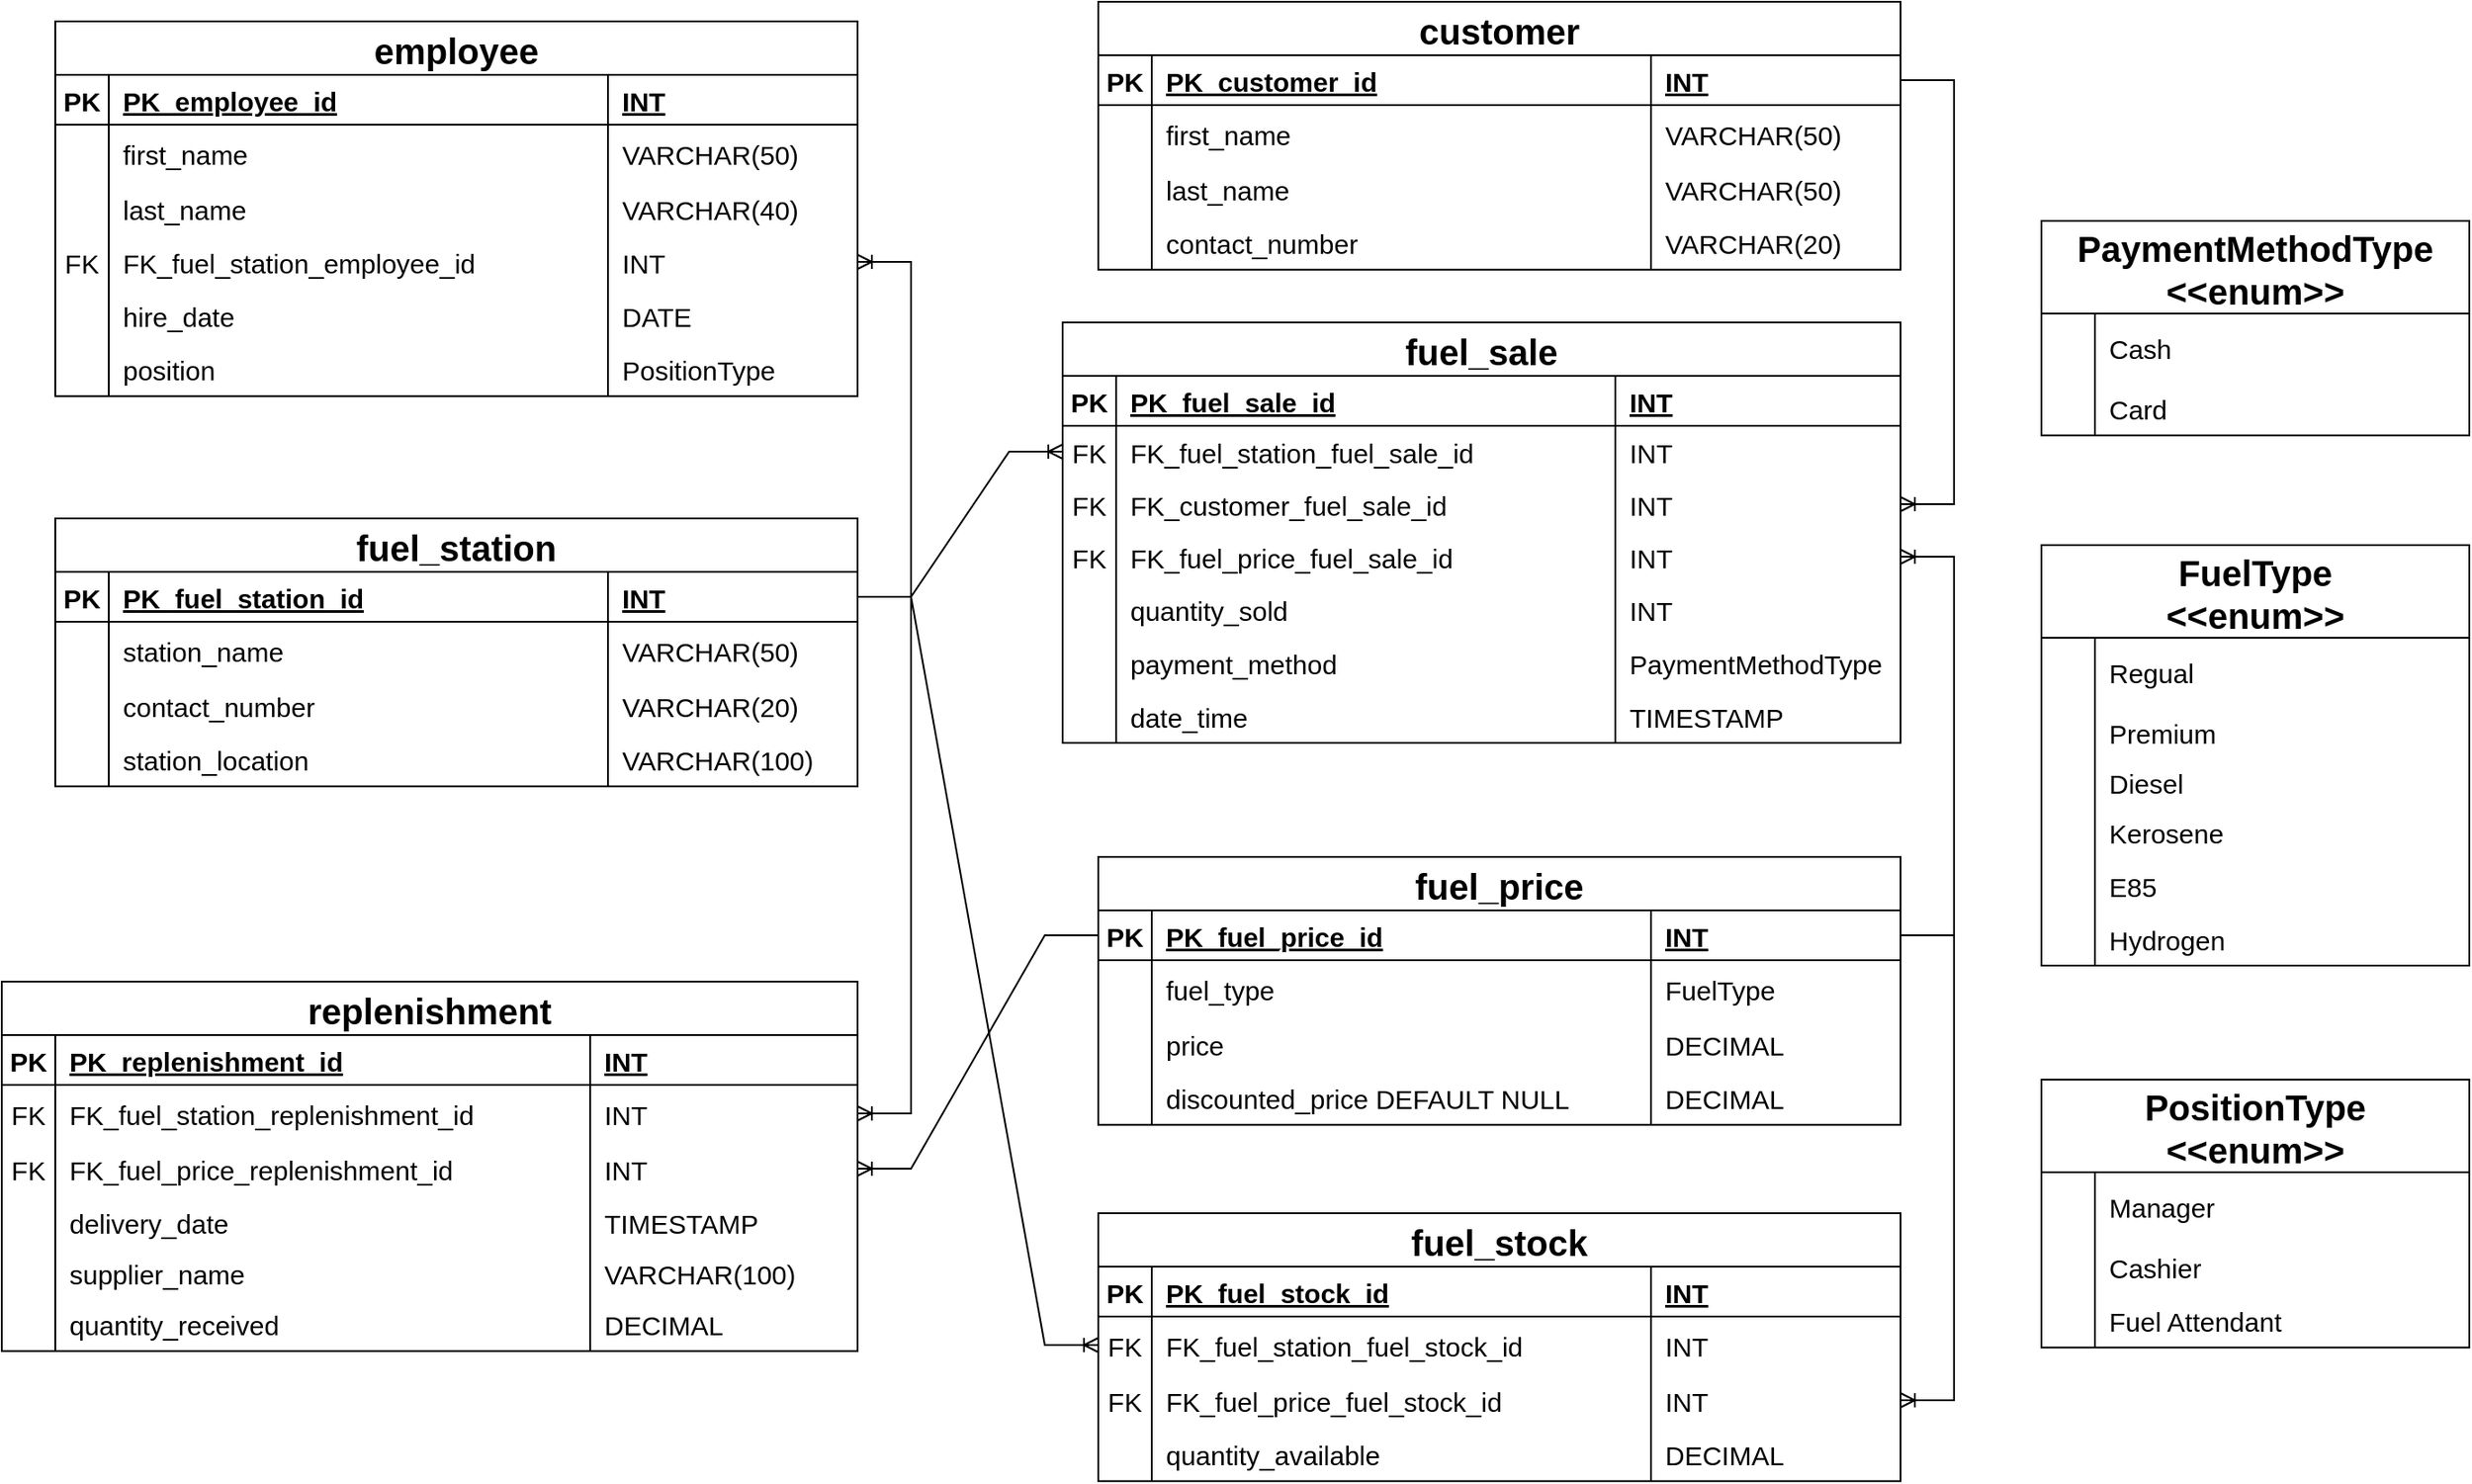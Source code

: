 <mxfile version="24.4.4" type="github">
  <diagram id="R2lEEEUBdFMjLlhIrx00" name="Page-1">
    <mxGraphModel dx="2087" dy="1678" grid="0" gridSize="10" guides="1" tooltips="1" connect="1" arrows="1" fold="1" page="0" pageScale="1" pageWidth="850" pageHeight="1100" math="0" shadow="0" extFonts="Permanent Marker^https://fonts.googleapis.com/css?family=Permanent+Marker">
      <root>
        <mxCell id="0" />
        <mxCell id="1" parent="0" />
        <mxCell id="qMFyncWKVAT01SgCzRK7-14" value="fuel_station" style="shape=table;startSize=30;container=1;collapsible=1;childLayout=tableLayout;fixedRows=1;rowLines=0;fontStyle=1;align=center;resizeLast=1;fillColor=#FFFFFF;strokeColor=#000000;fontSize=20;direction=east;flipH=0;flipV=0;" parent="1" vertex="1">
          <mxGeometry x="15" y="-260" width="450" height="150.35" as="geometry" />
        </mxCell>
        <mxCell id="qMFyncWKVAT01SgCzRK7-15" value="" style="shape=partialRectangle;collapsible=0;dropTarget=0;pointerEvents=0;fillColor=none;points=[[0,0.5],[1,0.5]];portConstraint=eastwest;top=0;left=0;right=0;bottom=1;" parent="qMFyncWKVAT01SgCzRK7-14" vertex="1">
          <mxGeometry y="30" width="450" height="28" as="geometry" />
        </mxCell>
        <mxCell id="qMFyncWKVAT01SgCzRK7-16" value="PK" style="shape=partialRectangle;overflow=hidden;connectable=0;fillColor=none;top=0;left=0;bottom=0;right=0;fontStyle=1;fontSize=15;" parent="qMFyncWKVAT01SgCzRK7-15" vertex="1">
          <mxGeometry width="30" height="28" as="geometry">
            <mxRectangle width="30" height="28" as="alternateBounds" />
          </mxGeometry>
        </mxCell>
        <mxCell id="qMFyncWKVAT01SgCzRK7-17" value="PK_fuel_station_id" style="shape=partialRectangle;overflow=hidden;connectable=0;fillColor=none;top=0;left=0;bottom=0;right=0;align=left;spacingLeft=6;fontStyle=5;fontSize=15;" parent="qMFyncWKVAT01SgCzRK7-15" vertex="1">
          <mxGeometry x="30" width="280" height="28" as="geometry">
            <mxRectangle width="280" height="28" as="alternateBounds" />
          </mxGeometry>
        </mxCell>
        <mxCell id="qMFyncWKVAT01SgCzRK7-18" value="INT" style="shape=partialRectangle;overflow=hidden;connectable=0;fillColor=none;top=0;left=0;bottom=0;right=0;align=left;spacingLeft=6;fontStyle=5;fontSize=15;" parent="qMFyncWKVAT01SgCzRK7-15" vertex="1">
          <mxGeometry x="310" width="140" height="28" as="geometry">
            <mxRectangle width="140" height="28" as="alternateBounds" />
          </mxGeometry>
        </mxCell>
        <mxCell id="qMFyncWKVAT01SgCzRK7-19" value="" style="shape=partialRectangle;collapsible=0;dropTarget=0;pointerEvents=0;fillColor=none;points=[[0,0.5],[1,0.5]];portConstraint=eastwest;top=0;left=0;right=0;bottom=0;" parent="qMFyncWKVAT01SgCzRK7-14" vertex="1">
          <mxGeometry y="58" width="450" height="32" as="geometry" />
        </mxCell>
        <mxCell id="qMFyncWKVAT01SgCzRK7-20" value="" style="shape=partialRectangle;overflow=hidden;connectable=0;fillColor=none;top=0;left=0;bottom=0;right=0;" parent="qMFyncWKVAT01SgCzRK7-19" vertex="1">
          <mxGeometry width="30" height="32" as="geometry">
            <mxRectangle width="30" height="32" as="alternateBounds" />
          </mxGeometry>
        </mxCell>
        <mxCell id="qMFyncWKVAT01SgCzRK7-21" value="station_name" style="shape=partialRectangle;overflow=hidden;connectable=0;fillColor=none;top=0;left=0;bottom=0;right=0;align=left;spacingLeft=6;fontColor=#000000;labelBackgroundColor=none;fontSize=15;" parent="qMFyncWKVAT01SgCzRK7-19" vertex="1">
          <mxGeometry x="30" width="280" height="32" as="geometry">
            <mxRectangle width="280" height="32" as="alternateBounds" />
          </mxGeometry>
        </mxCell>
        <mxCell id="qMFyncWKVAT01SgCzRK7-22" value="VARCHAR(50)" style="shape=partialRectangle;overflow=hidden;connectable=0;fillColor=none;top=0;left=0;bottom=0;right=0;align=left;spacingLeft=6;fontColor=#000000;labelBackgroundColor=none;fontSize=15;" parent="qMFyncWKVAT01SgCzRK7-19" vertex="1">
          <mxGeometry x="310" width="140" height="32" as="geometry">
            <mxRectangle width="140" height="32" as="alternateBounds" />
          </mxGeometry>
        </mxCell>
        <mxCell id="qMFyncWKVAT01SgCzRK7-23" value="" style="shape=tableRow;horizontal=0;startSize=0;swimlaneHead=0;swimlaneBody=0;fillColor=none;collapsible=0;dropTarget=0;points=[[0,0.5],[1,0.5]];portConstraint=eastwest;top=0;left=0;right=0;bottom=0;" parent="qMFyncWKVAT01SgCzRK7-14" vertex="1">
          <mxGeometry y="90" width="450" height="30" as="geometry" />
        </mxCell>
        <mxCell id="qMFyncWKVAT01SgCzRK7-24" value="" style="shape=partialRectangle;connectable=0;fillColor=none;top=0;left=0;bottom=0;right=0;editable=1;overflow=hidden;" parent="qMFyncWKVAT01SgCzRK7-23" vertex="1">
          <mxGeometry width="30" height="30" as="geometry">
            <mxRectangle width="30" height="30" as="alternateBounds" />
          </mxGeometry>
        </mxCell>
        <mxCell id="qMFyncWKVAT01SgCzRK7-25" value="contact_number" style="shape=partialRectangle;connectable=0;fillColor=none;top=0;left=0;bottom=0;right=0;align=left;spacingLeft=6;overflow=hidden;fontSize=15;" parent="qMFyncWKVAT01SgCzRK7-23" vertex="1">
          <mxGeometry x="30" width="280" height="30" as="geometry">
            <mxRectangle width="280" height="30" as="alternateBounds" />
          </mxGeometry>
        </mxCell>
        <mxCell id="qMFyncWKVAT01SgCzRK7-26" value="VARCHAR(20)" style="shape=partialRectangle;connectable=0;fillColor=none;top=0;left=0;bottom=0;right=0;align=left;spacingLeft=6;overflow=hidden;fontSize=15;" parent="qMFyncWKVAT01SgCzRK7-23" vertex="1">
          <mxGeometry x="310" width="140" height="30" as="geometry">
            <mxRectangle width="140" height="30" as="alternateBounds" />
          </mxGeometry>
        </mxCell>
        <mxCell id="qMFyncWKVAT01SgCzRK7-27" value="" style="shape=tableRow;horizontal=0;startSize=0;swimlaneHead=0;swimlaneBody=0;fillColor=none;collapsible=0;dropTarget=0;points=[[0,0.5],[1,0.5]];portConstraint=eastwest;top=0;left=0;right=0;bottom=0;" parent="qMFyncWKVAT01SgCzRK7-14" vertex="1">
          <mxGeometry y="120" width="450" height="30" as="geometry" />
        </mxCell>
        <mxCell id="qMFyncWKVAT01SgCzRK7-28" value="" style="shape=partialRectangle;connectable=0;fillColor=none;top=0;left=0;bottom=0;right=0;editable=1;overflow=hidden;" parent="qMFyncWKVAT01SgCzRK7-27" vertex="1">
          <mxGeometry width="30" height="30" as="geometry">
            <mxRectangle width="30" height="30" as="alternateBounds" />
          </mxGeometry>
        </mxCell>
        <mxCell id="qMFyncWKVAT01SgCzRK7-29" value="station_location" style="shape=partialRectangle;connectable=0;fillColor=none;top=0;left=0;bottom=0;right=0;align=left;spacingLeft=6;overflow=hidden;fontSize=15;" parent="qMFyncWKVAT01SgCzRK7-27" vertex="1">
          <mxGeometry x="30" width="280" height="30" as="geometry">
            <mxRectangle width="280" height="30" as="alternateBounds" />
          </mxGeometry>
        </mxCell>
        <mxCell id="qMFyncWKVAT01SgCzRK7-30" value="VARCHAR(100)" style="shape=partialRectangle;connectable=0;fillColor=none;top=0;left=0;bottom=0;right=0;align=left;spacingLeft=6;overflow=hidden;fontSize=15;" parent="qMFyncWKVAT01SgCzRK7-27" vertex="1">
          <mxGeometry x="310" width="140" height="30" as="geometry">
            <mxRectangle width="140" height="30" as="alternateBounds" />
          </mxGeometry>
        </mxCell>
        <mxCell id="qMFyncWKVAT01SgCzRK7-35" value="fuel_price" style="shape=table;startSize=30;container=1;collapsible=1;childLayout=tableLayout;fixedRows=1;rowLines=0;fontStyle=1;align=center;resizeLast=1;fillColor=#FFFFFF;strokeColor=#000000;fontSize=20;direction=east;flipH=0;flipV=0;" parent="1" vertex="1">
          <mxGeometry x="600" y="-70" width="450" height="150.35" as="geometry" />
        </mxCell>
        <mxCell id="qMFyncWKVAT01SgCzRK7-36" value="" style="shape=partialRectangle;collapsible=0;dropTarget=0;pointerEvents=0;fillColor=none;points=[[0,0.5],[1,0.5]];portConstraint=eastwest;top=0;left=0;right=0;bottom=1;" parent="qMFyncWKVAT01SgCzRK7-35" vertex="1">
          <mxGeometry y="30" width="450" height="28" as="geometry" />
        </mxCell>
        <mxCell id="qMFyncWKVAT01SgCzRK7-37" value="PK" style="shape=partialRectangle;overflow=hidden;connectable=0;fillColor=none;top=0;left=0;bottom=0;right=0;fontStyle=1;fontSize=15;" parent="qMFyncWKVAT01SgCzRK7-36" vertex="1">
          <mxGeometry width="30" height="28" as="geometry">
            <mxRectangle width="30" height="28" as="alternateBounds" />
          </mxGeometry>
        </mxCell>
        <mxCell id="qMFyncWKVAT01SgCzRK7-38" value="PK_fuel_price_id" style="shape=partialRectangle;overflow=hidden;connectable=0;fillColor=none;top=0;left=0;bottom=0;right=0;align=left;spacingLeft=6;fontStyle=5;fontSize=15;" parent="qMFyncWKVAT01SgCzRK7-36" vertex="1">
          <mxGeometry x="30" width="280" height="28" as="geometry">
            <mxRectangle width="280" height="28" as="alternateBounds" />
          </mxGeometry>
        </mxCell>
        <mxCell id="qMFyncWKVAT01SgCzRK7-39" value="INT" style="shape=partialRectangle;overflow=hidden;connectable=0;fillColor=none;top=0;left=0;bottom=0;right=0;align=left;spacingLeft=6;fontStyle=5;fontSize=15;" parent="qMFyncWKVAT01SgCzRK7-36" vertex="1">
          <mxGeometry x="310" width="140" height="28" as="geometry">
            <mxRectangle width="140" height="28" as="alternateBounds" />
          </mxGeometry>
        </mxCell>
        <mxCell id="qMFyncWKVAT01SgCzRK7-40" value="" style="shape=partialRectangle;collapsible=0;dropTarget=0;pointerEvents=0;fillColor=none;points=[[0,0.5],[1,0.5]];portConstraint=eastwest;top=0;left=0;right=0;bottom=0;" parent="qMFyncWKVAT01SgCzRK7-35" vertex="1">
          <mxGeometry y="58" width="450" height="32" as="geometry" />
        </mxCell>
        <mxCell id="qMFyncWKVAT01SgCzRK7-41" value="" style="shape=partialRectangle;overflow=hidden;connectable=0;fillColor=none;top=0;left=0;bottom=0;right=0;" parent="qMFyncWKVAT01SgCzRK7-40" vertex="1">
          <mxGeometry width="30" height="32" as="geometry">
            <mxRectangle width="30" height="32" as="alternateBounds" />
          </mxGeometry>
        </mxCell>
        <mxCell id="qMFyncWKVAT01SgCzRK7-42" value="fuel_type" style="shape=partialRectangle;overflow=hidden;connectable=0;fillColor=none;top=0;left=0;bottom=0;right=0;align=left;spacingLeft=6;fontColor=#000000;labelBackgroundColor=none;fontSize=15;" parent="qMFyncWKVAT01SgCzRK7-40" vertex="1">
          <mxGeometry x="30" width="280" height="32" as="geometry">
            <mxRectangle width="280" height="32" as="alternateBounds" />
          </mxGeometry>
        </mxCell>
        <mxCell id="qMFyncWKVAT01SgCzRK7-43" value="FuelType" style="shape=partialRectangle;overflow=hidden;connectable=0;fillColor=none;top=0;left=0;bottom=0;right=0;align=left;spacingLeft=6;fontColor=#000000;labelBackgroundColor=none;fontSize=15;" parent="qMFyncWKVAT01SgCzRK7-40" vertex="1">
          <mxGeometry x="310" width="140" height="32" as="geometry">
            <mxRectangle width="140" height="32" as="alternateBounds" />
          </mxGeometry>
        </mxCell>
        <mxCell id="qMFyncWKVAT01SgCzRK7-44" value="" style="shape=tableRow;horizontal=0;startSize=0;swimlaneHead=0;swimlaneBody=0;fillColor=none;collapsible=0;dropTarget=0;points=[[0,0.5],[1,0.5]];portConstraint=eastwest;top=0;left=0;right=0;bottom=0;" parent="qMFyncWKVAT01SgCzRK7-35" vertex="1">
          <mxGeometry y="90" width="450" height="30" as="geometry" />
        </mxCell>
        <mxCell id="qMFyncWKVAT01SgCzRK7-45" value="" style="shape=partialRectangle;connectable=0;fillColor=none;top=0;left=0;bottom=0;right=0;editable=1;overflow=hidden;" parent="qMFyncWKVAT01SgCzRK7-44" vertex="1">
          <mxGeometry width="30" height="30" as="geometry">
            <mxRectangle width="30" height="30" as="alternateBounds" />
          </mxGeometry>
        </mxCell>
        <mxCell id="qMFyncWKVAT01SgCzRK7-46" value="price" style="shape=partialRectangle;connectable=0;fillColor=none;top=0;left=0;bottom=0;right=0;align=left;spacingLeft=6;overflow=hidden;fontSize=15;" parent="qMFyncWKVAT01SgCzRK7-44" vertex="1">
          <mxGeometry x="30" width="280" height="30" as="geometry">
            <mxRectangle width="280" height="30" as="alternateBounds" />
          </mxGeometry>
        </mxCell>
        <mxCell id="qMFyncWKVAT01SgCzRK7-47" value="DECIMAL" style="shape=partialRectangle;connectable=0;fillColor=none;top=0;left=0;bottom=0;right=0;align=left;spacingLeft=6;overflow=hidden;fontSize=15;" parent="qMFyncWKVAT01SgCzRK7-44" vertex="1">
          <mxGeometry x="310" width="140" height="30" as="geometry">
            <mxRectangle width="140" height="30" as="alternateBounds" />
          </mxGeometry>
        </mxCell>
        <mxCell id="qMFyncWKVAT01SgCzRK7-48" value="" style="shape=tableRow;horizontal=0;startSize=0;swimlaneHead=0;swimlaneBody=0;fillColor=none;collapsible=0;dropTarget=0;points=[[0,0.5],[1,0.5]];portConstraint=eastwest;top=0;left=0;right=0;bottom=0;" parent="qMFyncWKVAT01SgCzRK7-35" vertex="1">
          <mxGeometry y="120" width="450" height="30" as="geometry" />
        </mxCell>
        <mxCell id="qMFyncWKVAT01SgCzRK7-49" value="" style="shape=partialRectangle;connectable=0;fillColor=none;top=0;left=0;bottom=0;right=0;editable=1;overflow=hidden;" parent="qMFyncWKVAT01SgCzRK7-48" vertex="1">
          <mxGeometry width="30" height="30" as="geometry">
            <mxRectangle width="30" height="30" as="alternateBounds" />
          </mxGeometry>
        </mxCell>
        <mxCell id="qMFyncWKVAT01SgCzRK7-50" value="discounted_price DEFAULT NULL" style="shape=partialRectangle;connectable=0;fillColor=none;top=0;left=0;bottom=0;right=0;align=left;spacingLeft=6;overflow=hidden;fontSize=15;" parent="qMFyncWKVAT01SgCzRK7-48" vertex="1">
          <mxGeometry x="30" width="280" height="30" as="geometry">
            <mxRectangle width="280" height="30" as="alternateBounds" />
          </mxGeometry>
        </mxCell>
        <mxCell id="qMFyncWKVAT01SgCzRK7-51" value="DECIMAL" style="shape=partialRectangle;connectable=0;fillColor=none;top=0;left=0;bottom=0;right=0;align=left;spacingLeft=6;overflow=hidden;fontSize=15;" parent="qMFyncWKVAT01SgCzRK7-48" vertex="1">
          <mxGeometry x="310" width="140" height="30" as="geometry">
            <mxRectangle width="140" height="30" as="alternateBounds" />
          </mxGeometry>
        </mxCell>
        <mxCell id="qMFyncWKVAT01SgCzRK7-56" value="fuel_stock" style="shape=table;startSize=30;container=1;collapsible=1;childLayout=tableLayout;fixedRows=1;rowLines=0;fontStyle=1;align=center;resizeLast=1;fillColor=#FFFFFF;strokeColor=#000000;fontSize=20;direction=east;flipH=0;flipV=0;" parent="1" vertex="1">
          <mxGeometry x="600" y="130" width="450" height="150.35" as="geometry" />
        </mxCell>
        <mxCell id="qMFyncWKVAT01SgCzRK7-57" value="" style="shape=partialRectangle;collapsible=0;dropTarget=0;pointerEvents=0;fillColor=none;points=[[0,0.5],[1,0.5]];portConstraint=eastwest;top=0;left=0;right=0;bottom=1;" parent="qMFyncWKVAT01SgCzRK7-56" vertex="1">
          <mxGeometry y="30" width="450" height="28" as="geometry" />
        </mxCell>
        <mxCell id="qMFyncWKVAT01SgCzRK7-58" value="PK" style="shape=partialRectangle;overflow=hidden;connectable=0;fillColor=none;top=0;left=0;bottom=0;right=0;fontStyle=1;fontSize=15;" parent="qMFyncWKVAT01SgCzRK7-57" vertex="1">
          <mxGeometry width="30" height="28" as="geometry">
            <mxRectangle width="30" height="28" as="alternateBounds" />
          </mxGeometry>
        </mxCell>
        <mxCell id="qMFyncWKVAT01SgCzRK7-59" value="PK_fuel_stock_id" style="shape=partialRectangle;overflow=hidden;connectable=0;fillColor=none;top=0;left=0;bottom=0;right=0;align=left;spacingLeft=6;fontStyle=5;fontSize=15;" parent="qMFyncWKVAT01SgCzRK7-57" vertex="1">
          <mxGeometry x="30" width="280" height="28" as="geometry">
            <mxRectangle width="280" height="28" as="alternateBounds" />
          </mxGeometry>
        </mxCell>
        <mxCell id="qMFyncWKVAT01SgCzRK7-60" value="INT" style="shape=partialRectangle;overflow=hidden;connectable=0;fillColor=none;top=0;left=0;bottom=0;right=0;align=left;spacingLeft=6;fontStyle=5;fontSize=15;" parent="qMFyncWKVAT01SgCzRK7-57" vertex="1">
          <mxGeometry x="310" width="140" height="28" as="geometry">
            <mxRectangle width="140" height="28" as="alternateBounds" />
          </mxGeometry>
        </mxCell>
        <mxCell id="qMFyncWKVAT01SgCzRK7-61" value="" style="shape=partialRectangle;collapsible=0;dropTarget=0;pointerEvents=0;fillColor=none;points=[[0,0.5],[1,0.5]];portConstraint=eastwest;top=0;left=0;right=0;bottom=0;" parent="qMFyncWKVAT01SgCzRK7-56" vertex="1">
          <mxGeometry y="58" width="450" height="32" as="geometry" />
        </mxCell>
        <mxCell id="qMFyncWKVAT01SgCzRK7-62" value="FK" style="shape=partialRectangle;overflow=hidden;connectable=0;fillColor=none;top=0;left=0;bottom=0;right=0;fontSize=15;" parent="qMFyncWKVAT01SgCzRK7-61" vertex="1">
          <mxGeometry width="30" height="32" as="geometry">
            <mxRectangle width="30" height="32" as="alternateBounds" />
          </mxGeometry>
        </mxCell>
        <mxCell id="qMFyncWKVAT01SgCzRK7-63" value="FK_fuel_station_fuel_stock_id" style="shape=partialRectangle;overflow=hidden;connectable=0;fillColor=none;top=0;left=0;bottom=0;right=0;align=left;spacingLeft=6;fontColor=#000000;labelBackgroundColor=none;fontSize=15;" parent="qMFyncWKVAT01SgCzRK7-61" vertex="1">
          <mxGeometry x="30" width="280" height="32" as="geometry">
            <mxRectangle width="280" height="32" as="alternateBounds" />
          </mxGeometry>
        </mxCell>
        <mxCell id="qMFyncWKVAT01SgCzRK7-64" value="INT" style="shape=partialRectangle;overflow=hidden;connectable=0;fillColor=none;top=0;left=0;bottom=0;right=0;align=left;spacingLeft=6;fontColor=#000000;labelBackgroundColor=none;fontSize=15;" parent="qMFyncWKVAT01SgCzRK7-61" vertex="1">
          <mxGeometry x="310" width="140" height="32" as="geometry">
            <mxRectangle width="140" height="32" as="alternateBounds" />
          </mxGeometry>
        </mxCell>
        <mxCell id="qMFyncWKVAT01SgCzRK7-65" value="" style="shape=tableRow;horizontal=0;startSize=0;swimlaneHead=0;swimlaneBody=0;fillColor=none;collapsible=0;dropTarget=0;points=[[0,0.5],[1,0.5]];portConstraint=eastwest;top=0;left=0;right=0;bottom=0;" parent="qMFyncWKVAT01SgCzRK7-56" vertex="1">
          <mxGeometry y="90" width="450" height="30" as="geometry" />
        </mxCell>
        <mxCell id="qMFyncWKVAT01SgCzRK7-66" value="FK" style="shape=partialRectangle;connectable=0;fillColor=none;top=0;left=0;bottom=0;right=0;editable=1;overflow=hidden;fontSize=15;" parent="qMFyncWKVAT01SgCzRK7-65" vertex="1">
          <mxGeometry width="30" height="30" as="geometry">
            <mxRectangle width="30" height="30" as="alternateBounds" />
          </mxGeometry>
        </mxCell>
        <mxCell id="qMFyncWKVAT01SgCzRK7-67" value="FK_fuel_price_fuel_stock_id" style="shape=partialRectangle;connectable=0;fillColor=none;top=0;left=0;bottom=0;right=0;align=left;spacingLeft=6;overflow=hidden;fontSize=15;" parent="qMFyncWKVAT01SgCzRK7-65" vertex="1">
          <mxGeometry x="30" width="280" height="30" as="geometry">
            <mxRectangle width="280" height="30" as="alternateBounds" />
          </mxGeometry>
        </mxCell>
        <mxCell id="qMFyncWKVAT01SgCzRK7-68" value="INT" style="shape=partialRectangle;connectable=0;fillColor=none;top=0;left=0;bottom=0;right=0;align=left;spacingLeft=6;overflow=hidden;fontSize=15;" parent="qMFyncWKVAT01SgCzRK7-65" vertex="1">
          <mxGeometry x="310" width="140" height="30" as="geometry">
            <mxRectangle width="140" height="30" as="alternateBounds" />
          </mxGeometry>
        </mxCell>
        <mxCell id="qMFyncWKVAT01SgCzRK7-69" value="" style="shape=tableRow;horizontal=0;startSize=0;swimlaneHead=0;swimlaneBody=0;fillColor=none;collapsible=0;dropTarget=0;points=[[0,0.5],[1,0.5]];portConstraint=eastwest;top=0;left=0;right=0;bottom=0;" parent="qMFyncWKVAT01SgCzRK7-56" vertex="1">
          <mxGeometry y="120" width="450" height="30" as="geometry" />
        </mxCell>
        <mxCell id="qMFyncWKVAT01SgCzRK7-70" value="" style="shape=partialRectangle;connectable=0;fillColor=none;top=0;left=0;bottom=0;right=0;editable=1;overflow=hidden;" parent="qMFyncWKVAT01SgCzRK7-69" vertex="1">
          <mxGeometry width="30" height="30" as="geometry">
            <mxRectangle width="30" height="30" as="alternateBounds" />
          </mxGeometry>
        </mxCell>
        <mxCell id="qMFyncWKVAT01SgCzRK7-71" value="quantity_available" style="shape=partialRectangle;connectable=0;fillColor=none;top=0;left=0;bottom=0;right=0;align=left;spacingLeft=6;overflow=hidden;fontSize=15;" parent="qMFyncWKVAT01SgCzRK7-69" vertex="1">
          <mxGeometry x="30" width="280" height="30" as="geometry">
            <mxRectangle width="280" height="30" as="alternateBounds" />
          </mxGeometry>
        </mxCell>
        <mxCell id="qMFyncWKVAT01SgCzRK7-72" value="DECIMAL" style="shape=partialRectangle;connectable=0;fillColor=none;top=0;left=0;bottom=0;right=0;align=left;spacingLeft=6;overflow=hidden;fontSize=15;" parent="qMFyncWKVAT01SgCzRK7-69" vertex="1">
          <mxGeometry x="310" width="140" height="30" as="geometry">
            <mxRectangle width="140" height="30" as="alternateBounds" />
          </mxGeometry>
        </mxCell>
        <mxCell id="qMFyncWKVAT01SgCzRK7-77" value="" style="edgeStyle=entityRelationEdgeStyle;fontSize=12;html=1;endArrow=ERoneToMany;rounded=0;exitX=1;exitY=0.5;exitDx=0;exitDy=0;entryX=0;entryY=0.5;entryDx=0;entryDy=0;" parent="1" source="qMFyncWKVAT01SgCzRK7-15" target="qMFyncWKVAT01SgCzRK7-61" edge="1">
          <mxGeometry width="100" height="100" relative="1" as="geometry">
            <mxPoint x="150" y="320" as="sourcePoint" />
            <mxPoint x="250" y="220" as="targetPoint" />
          </mxGeometry>
        </mxCell>
        <mxCell id="qMFyncWKVAT01SgCzRK7-78" value="" style="edgeStyle=entityRelationEdgeStyle;fontSize=12;html=1;endArrow=ERoneToMany;rounded=0;exitX=1;exitY=0.5;exitDx=0;exitDy=0;entryX=1;entryY=0.5;entryDx=0;entryDy=0;" parent="1" source="qMFyncWKVAT01SgCzRK7-36" target="qMFyncWKVAT01SgCzRK7-65" edge="1">
          <mxGeometry width="100" height="100" relative="1" as="geometry">
            <mxPoint x="1180" y="170" as="sourcePoint" />
            <mxPoint x="1280" y="70" as="targetPoint" />
          </mxGeometry>
        </mxCell>
        <mxCell id="qMFyncWKVAT01SgCzRK7-79" value="fuel_sale" style="shape=table;startSize=30;container=1;collapsible=1;childLayout=tableLayout;fixedRows=1;rowLines=0;fontStyle=1;align=center;resizeLast=1;fillColor=#FFFFFF;strokeColor=#000000;fontSize=20;direction=east;flipH=0;flipV=0;" parent="1" vertex="1">
          <mxGeometry x="580" y="-370" width="470" height="236.003" as="geometry" />
        </mxCell>
        <mxCell id="qMFyncWKVAT01SgCzRK7-80" value="" style="shape=partialRectangle;collapsible=0;dropTarget=0;pointerEvents=0;fillColor=none;points=[[0,0.5],[1,0.5]];portConstraint=eastwest;top=0;left=0;right=0;bottom=1;" parent="qMFyncWKVAT01SgCzRK7-79" vertex="1">
          <mxGeometry y="30" width="470" height="28" as="geometry" />
        </mxCell>
        <mxCell id="qMFyncWKVAT01SgCzRK7-81" value="PK" style="shape=partialRectangle;overflow=hidden;connectable=0;fillColor=none;top=0;left=0;bottom=0;right=0;fontStyle=1;fontSize=15;" parent="qMFyncWKVAT01SgCzRK7-80" vertex="1">
          <mxGeometry width="30" height="28" as="geometry">
            <mxRectangle width="30" height="28" as="alternateBounds" />
          </mxGeometry>
        </mxCell>
        <mxCell id="qMFyncWKVAT01SgCzRK7-82" value="PK_fuel_sale_id" style="shape=partialRectangle;overflow=hidden;connectable=0;fillColor=none;top=0;left=0;bottom=0;right=0;align=left;spacingLeft=6;fontStyle=5;fontSize=15;" parent="qMFyncWKVAT01SgCzRK7-80" vertex="1">
          <mxGeometry x="30" width="280" height="28" as="geometry">
            <mxRectangle width="280" height="28" as="alternateBounds" />
          </mxGeometry>
        </mxCell>
        <mxCell id="qMFyncWKVAT01SgCzRK7-83" value="INT" style="shape=partialRectangle;overflow=hidden;connectable=0;fillColor=none;top=0;left=0;bottom=0;right=0;align=left;spacingLeft=6;fontStyle=5;fontSize=15;" parent="qMFyncWKVAT01SgCzRK7-80" vertex="1">
          <mxGeometry x="310" width="160" height="28" as="geometry">
            <mxRectangle width="160" height="28" as="alternateBounds" />
          </mxGeometry>
        </mxCell>
        <mxCell id="qMFyncWKVAT01SgCzRK7-84" value="" style="shape=partialRectangle;collapsible=0;dropTarget=0;pointerEvents=0;fillColor=none;points=[[0,0.5],[1,0.5]];portConstraint=eastwest;top=0;left=0;right=0;bottom=0;" parent="qMFyncWKVAT01SgCzRK7-79" vertex="1">
          <mxGeometry y="58" width="470" height="29" as="geometry" />
        </mxCell>
        <mxCell id="qMFyncWKVAT01SgCzRK7-85" value="FK" style="shape=partialRectangle;overflow=hidden;connectable=0;fillColor=none;top=0;left=0;bottom=0;right=0;fontSize=15;" parent="qMFyncWKVAT01SgCzRK7-84" vertex="1">
          <mxGeometry width="30" height="29" as="geometry">
            <mxRectangle width="30" height="29" as="alternateBounds" />
          </mxGeometry>
        </mxCell>
        <mxCell id="qMFyncWKVAT01SgCzRK7-86" value="FK_fuel_station_fuel_sale_id" style="shape=partialRectangle;overflow=hidden;connectable=0;fillColor=none;top=0;left=0;bottom=0;right=0;align=left;spacingLeft=6;fontColor=#000000;labelBackgroundColor=none;fontSize=15;" parent="qMFyncWKVAT01SgCzRK7-84" vertex="1">
          <mxGeometry x="30" width="280" height="29" as="geometry">
            <mxRectangle width="280" height="29" as="alternateBounds" />
          </mxGeometry>
        </mxCell>
        <mxCell id="qMFyncWKVAT01SgCzRK7-87" value="INT" style="shape=partialRectangle;overflow=hidden;connectable=0;fillColor=none;top=0;left=0;bottom=0;right=0;align=left;spacingLeft=6;fontColor=#000000;labelBackgroundColor=none;fontSize=15;" parent="qMFyncWKVAT01SgCzRK7-84" vertex="1">
          <mxGeometry x="310" width="160" height="29" as="geometry">
            <mxRectangle width="160" height="29" as="alternateBounds" />
          </mxGeometry>
        </mxCell>
        <mxCell id="qMFyncWKVAT01SgCzRK7-88" value="" style="shape=tableRow;horizontal=0;startSize=0;swimlaneHead=0;swimlaneBody=0;fillColor=none;collapsible=0;dropTarget=0;points=[[0,0.5],[1,0.5]];portConstraint=eastwest;top=0;left=0;right=0;bottom=0;" parent="qMFyncWKVAT01SgCzRK7-79" vertex="1">
          <mxGeometry y="87" width="470" height="30" as="geometry" />
        </mxCell>
        <mxCell id="qMFyncWKVAT01SgCzRK7-89" value="FK" style="shape=partialRectangle;connectable=0;fillColor=none;top=0;left=0;bottom=0;right=0;editable=1;overflow=hidden;fontSize=15;" parent="qMFyncWKVAT01SgCzRK7-88" vertex="1">
          <mxGeometry width="30" height="30" as="geometry">
            <mxRectangle width="30" height="30" as="alternateBounds" />
          </mxGeometry>
        </mxCell>
        <mxCell id="qMFyncWKVAT01SgCzRK7-90" value="FK_customer_fuel_sale_id" style="shape=partialRectangle;connectable=0;fillColor=none;top=0;left=0;bottom=0;right=0;align=left;spacingLeft=6;overflow=hidden;fontSize=15;" parent="qMFyncWKVAT01SgCzRK7-88" vertex="1">
          <mxGeometry x="30" width="280" height="30" as="geometry">
            <mxRectangle width="280" height="30" as="alternateBounds" />
          </mxGeometry>
        </mxCell>
        <mxCell id="qMFyncWKVAT01SgCzRK7-91" value="INT" style="shape=partialRectangle;connectable=0;fillColor=none;top=0;left=0;bottom=0;right=0;align=left;spacingLeft=6;overflow=hidden;fontSize=15;" parent="qMFyncWKVAT01SgCzRK7-88" vertex="1">
          <mxGeometry x="310" width="160" height="30" as="geometry">
            <mxRectangle width="160" height="30" as="alternateBounds" />
          </mxGeometry>
        </mxCell>
        <mxCell id="qMFyncWKVAT01SgCzRK7-92" value="" style="shape=tableRow;horizontal=0;startSize=0;swimlaneHead=0;swimlaneBody=0;fillColor=none;collapsible=0;dropTarget=0;points=[[0,0.5],[1,0.5]];portConstraint=eastwest;top=0;left=0;right=0;bottom=0;" parent="qMFyncWKVAT01SgCzRK7-79" vertex="1">
          <mxGeometry y="117" width="470" height="29" as="geometry" />
        </mxCell>
        <mxCell id="qMFyncWKVAT01SgCzRK7-93" value="FK" style="shape=partialRectangle;connectable=0;fillColor=none;top=0;left=0;bottom=0;right=0;editable=1;overflow=hidden;fontSize=15;" parent="qMFyncWKVAT01SgCzRK7-92" vertex="1">
          <mxGeometry width="30" height="29" as="geometry">
            <mxRectangle width="30" height="29" as="alternateBounds" />
          </mxGeometry>
        </mxCell>
        <mxCell id="qMFyncWKVAT01SgCzRK7-94" value="FK_fuel_price_fuel_sale_id" style="shape=partialRectangle;connectable=0;fillColor=none;top=0;left=0;bottom=0;right=0;align=left;spacingLeft=6;overflow=hidden;fontSize=15;" parent="qMFyncWKVAT01SgCzRK7-92" vertex="1">
          <mxGeometry x="30" width="280" height="29" as="geometry">
            <mxRectangle width="280" height="29" as="alternateBounds" />
          </mxGeometry>
        </mxCell>
        <mxCell id="qMFyncWKVAT01SgCzRK7-95" value="INT" style="shape=partialRectangle;connectable=0;fillColor=none;top=0;left=0;bottom=0;right=0;align=left;spacingLeft=6;overflow=hidden;fontSize=15;" parent="qMFyncWKVAT01SgCzRK7-92" vertex="1">
          <mxGeometry x="310" width="160" height="29" as="geometry">
            <mxRectangle width="160" height="29" as="alternateBounds" />
          </mxGeometry>
        </mxCell>
        <mxCell id="qMFyncWKVAT01SgCzRK7-96" value="" style="shape=tableRow;horizontal=0;startSize=0;swimlaneHead=0;swimlaneBody=0;fillColor=none;collapsible=0;dropTarget=0;points=[[0,0.5],[1,0.5]];portConstraint=eastwest;top=0;left=0;right=0;bottom=0;" parent="qMFyncWKVAT01SgCzRK7-79" vertex="1">
          <mxGeometry y="146" width="470" height="30" as="geometry" />
        </mxCell>
        <mxCell id="qMFyncWKVAT01SgCzRK7-97" value="" style="shape=partialRectangle;connectable=0;fillColor=none;top=0;left=0;bottom=0;right=0;editable=1;overflow=hidden;" parent="qMFyncWKVAT01SgCzRK7-96" vertex="1">
          <mxGeometry width="30" height="30" as="geometry">
            <mxRectangle width="30" height="30" as="alternateBounds" />
          </mxGeometry>
        </mxCell>
        <mxCell id="qMFyncWKVAT01SgCzRK7-98" value="quantity_sold" style="shape=partialRectangle;connectable=0;fillColor=none;top=0;left=0;bottom=0;right=0;align=left;spacingLeft=6;overflow=hidden;fontSize=15;" parent="qMFyncWKVAT01SgCzRK7-96" vertex="1">
          <mxGeometry x="30" width="280" height="30" as="geometry">
            <mxRectangle width="280" height="30" as="alternateBounds" />
          </mxGeometry>
        </mxCell>
        <mxCell id="qMFyncWKVAT01SgCzRK7-99" value="INT" style="shape=partialRectangle;connectable=0;fillColor=none;top=0;left=0;bottom=0;right=0;align=left;spacingLeft=6;overflow=hidden;fontSize=15;" parent="qMFyncWKVAT01SgCzRK7-96" vertex="1">
          <mxGeometry x="310" width="160" height="30" as="geometry">
            <mxRectangle width="160" height="30" as="alternateBounds" />
          </mxGeometry>
        </mxCell>
        <mxCell id="qMFyncWKVAT01SgCzRK7-100" value="" style="shape=tableRow;horizontal=0;startSize=0;swimlaneHead=0;swimlaneBody=0;fillColor=none;collapsible=0;dropTarget=0;points=[[0,0.5],[1,0.5]];portConstraint=eastwest;top=0;left=0;right=0;bottom=0;" parent="qMFyncWKVAT01SgCzRK7-79" vertex="1">
          <mxGeometry y="176" width="470" height="30" as="geometry" />
        </mxCell>
        <mxCell id="qMFyncWKVAT01SgCzRK7-101" value="" style="shape=partialRectangle;connectable=0;fillColor=none;top=0;left=0;bottom=0;right=0;editable=1;overflow=hidden;" parent="qMFyncWKVAT01SgCzRK7-100" vertex="1">
          <mxGeometry width="30" height="30" as="geometry">
            <mxRectangle width="30" height="30" as="alternateBounds" />
          </mxGeometry>
        </mxCell>
        <mxCell id="qMFyncWKVAT01SgCzRK7-102" value="payment_method" style="shape=partialRectangle;connectable=0;fillColor=none;top=0;left=0;bottom=0;right=0;align=left;spacingLeft=6;overflow=hidden;fontSize=15;" parent="qMFyncWKVAT01SgCzRK7-100" vertex="1">
          <mxGeometry x="30" width="280" height="30" as="geometry">
            <mxRectangle width="280" height="30" as="alternateBounds" />
          </mxGeometry>
        </mxCell>
        <mxCell id="qMFyncWKVAT01SgCzRK7-103" value="PaymentMethodType" style="shape=partialRectangle;connectable=0;fillColor=none;top=0;left=0;bottom=0;right=0;align=left;spacingLeft=6;overflow=hidden;fontSize=15;" parent="qMFyncWKVAT01SgCzRK7-100" vertex="1">
          <mxGeometry x="310" width="160" height="30" as="geometry">
            <mxRectangle width="160" height="30" as="alternateBounds" />
          </mxGeometry>
        </mxCell>
        <mxCell id="_xQgo-9ti8MN5mp6a3r6-1" value="" style="shape=tableRow;horizontal=0;startSize=0;swimlaneHead=0;swimlaneBody=0;fillColor=none;collapsible=0;dropTarget=0;points=[[0,0.5],[1,0.5]];portConstraint=eastwest;top=0;left=0;right=0;bottom=0;" vertex="1" parent="qMFyncWKVAT01SgCzRK7-79">
          <mxGeometry y="206" width="470" height="30" as="geometry" />
        </mxCell>
        <mxCell id="_xQgo-9ti8MN5mp6a3r6-2" value="" style="shape=partialRectangle;connectable=0;fillColor=none;top=0;left=0;bottom=0;right=0;editable=1;overflow=hidden;" vertex="1" parent="_xQgo-9ti8MN5mp6a3r6-1">
          <mxGeometry width="30" height="30" as="geometry">
            <mxRectangle width="30" height="30" as="alternateBounds" />
          </mxGeometry>
        </mxCell>
        <mxCell id="_xQgo-9ti8MN5mp6a3r6-3" value="date_time" style="shape=partialRectangle;connectable=0;fillColor=none;top=0;left=0;bottom=0;right=0;align=left;spacingLeft=6;overflow=hidden;fontSize=15;" vertex="1" parent="_xQgo-9ti8MN5mp6a3r6-1">
          <mxGeometry x="30" width="280" height="30" as="geometry">
            <mxRectangle width="280" height="30" as="alternateBounds" />
          </mxGeometry>
        </mxCell>
        <mxCell id="_xQgo-9ti8MN5mp6a3r6-4" value="TIMESTAMP" style="shape=partialRectangle;connectable=0;fillColor=none;top=0;left=0;bottom=0;right=0;align=left;spacingLeft=6;overflow=hidden;fontSize=15;" vertex="1" parent="_xQgo-9ti8MN5mp6a3r6-1">
          <mxGeometry x="310" width="160" height="30" as="geometry">
            <mxRectangle width="160" height="30" as="alternateBounds" />
          </mxGeometry>
        </mxCell>
        <mxCell id="qMFyncWKVAT01SgCzRK7-104" value="" style="edgeStyle=entityRelationEdgeStyle;fontSize=12;html=1;endArrow=ERoneToMany;rounded=0;exitX=1;exitY=0.5;exitDx=0;exitDy=0;entryX=0;entryY=0.5;entryDx=0;entryDy=0;" parent="1" source="qMFyncWKVAT01SgCzRK7-15" target="qMFyncWKVAT01SgCzRK7-84" edge="1">
          <mxGeometry width="100" height="100" relative="1" as="geometry">
            <mxPoint x="30" y="-200" as="sourcePoint" />
            <mxPoint x="130" y="-300" as="targetPoint" />
          </mxGeometry>
        </mxCell>
        <mxCell id="qMFyncWKVAT01SgCzRK7-105" value="" style="edgeStyle=entityRelationEdgeStyle;fontSize=12;html=1;endArrow=ERoneToMany;rounded=0;exitX=1;exitY=0.5;exitDx=0;exitDy=0;entryX=1;entryY=0.5;entryDx=0;entryDy=0;" parent="1" source="qMFyncWKVAT01SgCzRK7-36" target="qMFyncWKVAT01SgCzRK7-92" edge="1">
          <mxGeometry width="100" height="100" relative="1" as="geometry">
            <mxPoint x="1190" y="-200" as="sourcePoint" />
            <mxPoint x="1290" y="-300" as="targetPoint" />
          </mxGeometry>
        </mxCell>
        <mxCell id="qMFyncWKVAT01SgCzRK7-106" value="replenishment" style="shape=table;startSize=30;container=1;collapsible=1;childLayout=tableLayout;fixedRows=1;rowLines=0;fontStyle=1;align=center;resizeLast=1;fillColor=#FFFFFF;strokeColor=#000000;fontSize=20;direction=east;flipH=0;flipV=0;" parent="1" vertex="1">
          <mxGeometry x="-15" width="480" height="207.35" as="geometry" />
        </mxCell>
        <mxCell id="qMFyncWKVAT01SgCzRK7-107" value="" style="shape=partialRectangle;collapsible=0;dropTarget=0;pointerEvents=0;fillColor=none;points=[[0,0.5],[1,0.5]];portConstraint=eastwest;top=0;left=0;right=0;bottom=1;" parent="qMFyncWKVAT01SgCzRK7-106" vertex="1">
          <mxGeometry y="30" width="480" height="28" as="geometry" />
        </mxCell>
        <mxCell id="qMFyncWKVAT01SgCzRK7-108" value="PK" style="shape=partialRectangle;overflow=hidden;connectable=0;fillColor=none;top=0;left=0;bottom=0;right=0;fontStyle=1;fontSize=15;" parent="qMFyncWKVAT01SgCzRK7-107" vertex="1">
          <mxGeometry width="30" height="28" as="geometry">
            <mxRectangle width="30" height="28" as="alternateBounds" />
          </mxGeometry>
        </mxCell>
        <mxCell id="qMFyncWKVAT01SgCzRK7-109" value="PK_replenishment_id" style="shape=partialRectangle;overflow=hidden;connectable=0;fillColor=none;top=0;left=0;bottom=0;right=0;align=left;spacingLeft=6;fontStyle=5;fontSize=15;" parent="qMFyncWKVAT01SgCzRK7-107" vertex="1">
          <mxGeometry x="30" width="300" height="28" as="geometry">
            <mxRectangle width="300" height="28" as="alternateBounds" />
          </mxGeometry>
        </mxCell>
        <mxCell id="qMFyncWKVAT01SgCzRK7-110" value="INT" style="shape=partialRectangle;overflow=hidden;connectable=0;fillColor=none;top=0;left=0;bottom=0;right=0;align=left;spacingLeft=6;fontStyle=5;fontSize=15;" parent="qMFyncWKVAT01SgCzRK7-107" vertex="1">
          <mxGeometry x="330" width="150" height="28" as="geometry">
            <mxRectangle width="150" height="28" as="alternateBounds" />
          </mxGeometry>
        </mxCell>
        <mxCell id="qMFyncWKVAT01SgCzRK7-111" value="" style="shape=partialRectangle;collapsible=0;dropTarget=0;pointerEvents=0;fillColor=none;points=[[0,0.5],[1,0.5]];portConstraint=eastwest;top=0;left=0;right=0;bottom=0;" parent="qMFyncWKVAT01SgCzRK7-106" vertex="1">
          <mxGeometry y="58" width="480" height="32" as="geometry" />
        </mxCell>
        <mxCell id="qMFyncWKVAT01SgCzRK7-112" value="FK" style="shape=partialRectangle;overflow=hidden;connectable=0;fillColor=none;top=0;left=0;bottom=0;right=0;fontSize=15;" parent="qMFyncWKVAT01SgCzRK7-111" vertex="1">
          <mxGeometry width="30" height="32" as="geometry">
            <mxRectangle width="30" height="32" as="alternateBounds" />
          </mxGeometry>
        </mxCell>
        <mxCell id="qMFyncWKVAT01SgCzRK7-113" value="FK_fuel_station_replenishment_id" style="shape=partialRectangle;overflow=hidden;connectable=0;fillColor=none;top=0;left=0;bottom=0;right=0;align=left;spacingLeft=6;fontColor=#000000;labelBackgroundColor=none;fontSize=15;" parent="qMFyncWKVAT01SgCzRK7-111" vertex="1">
          <mxGeometry x="30" width="300" height="32" as="geometry">
            <mxRectangle width="300" height="32" as="alternateBounds" />
          </mxGeometry>
        </mxCell>
        <mxCell id="qMFyncWKVAT01SgCzRK7-114" value="INT" style="shape=partialRectangle;overflow=hidden;connectable=0;fillColor=none;top=0;left=0;bottom=0;right=0;align=left;spacingLeft=6;fontColor=#000000;labelBackgroundColor=none;fontSize=15;" parent="qMFyncWKVAT01SgCzRK7-111" vertex="1">
          <mxGeometry x="330" width="150" height="32" as="geometry">
            <mxRectangle width="150" height="32" as="alternateBounds" />
          </mxGeometry>
        </mxCell>
        <mxCell id="qMFyncWKVAT01SgCzRK7-115" value="" style="shape=tableRow;horizontal=0;startSize=0;swimlaneHead=0;swimlaneBody=0;fillColor=none;collapsible=0;dropTarget=0;points=[[0,0.5],[1,0.5]];portConstraint=eastwest;top=0;left=0;right=0;bottom=0;" parent="qMFyncWKVAT01SgCzRK7-106" vertex="1">
          <mxGeometry y="90" width="480" height="30" as="geometry" />
        </mxCell>
        <mxCell id="qMFyncWKVAT01SgCzRK7-116" value="FK" style="shape=partialRectangle;connectable=0;fillColor=none;top=0;left=0;bottom=0;right=0;editable=1;overflow=hidden;fontSize=15;" parent="qMFyncWKVAT01SgCzRK7-115" vertex="1">
          <mxGeometry width="30" height="30" as="geometry">
            <mxRectangle width="30" height="30" as="alternateBounds" />
          </mxGeometry>
        </mxCell>
        <mxCell id="qMFyncWKVAT01SgCzRK7-117" value="FK_fuel_price_replenishment_id" style="shape=partialRectangle;connectable=0;fillColor=none;top=0;left=0;bottom=0;right=0;align=left;spacingLeft=6;overflow=hidden;fontSize=15;" parent="qMFyncWKVAT01SgCzRK7-115" vertex="1">
          <mxGeometry x="30" width="300" height="30" as="geometry">
            <mxRectangle width="300" height="30" as="alternateBounds" />
          </mxGeometry>
        </mxCell>
        <mxCell id="qMFyncWKVAT01SgCzRK7-118" value="INT" style="shape=partialRectangle;connectable=0;fillColor=none;top=0;left=0;bottom=0;right=0;align=left;spacingLeft=6;overflow=hidden;fontSize=15;" parent="qMFyncWKVAT01SgCzRK7-115" vertex="1">
          <mxGeometry x="330" width="150" height="30" as="geometry">
            <mxRectangle width="150" height="30" as="alternateBounds" />
          </mxGeometry>
        </mxCell>
        <mxCell id="qMFyncWKVAT01SgCzRK7-119" value="" style="shape=tableRow;horizontal=0;startSize=0;swimlaneHead=0;swimlaneBody=0;fillColor=none;collapsible=0;dropTarget=0;points=[[0,0.5],[1,0.5]];portConstraint=eastwest;top=0;left=0;right=0;bottom=0;" parent="qMFyncWKVAT01SgCzRK7-106" vertex="1">
          <mxGeometry y="120" width="480" height="30" as="geometry" />
        </mxCell>
        <mxCell id="qMFyncWKVAT01SgCzRK7-120" value="" style="shape=partialRectangle;connectable=0;fillColor=none;top=0;left=0;bottom=0;right=0;editable=1;overflow=hidden;" parent="qMFyncWKVAT01SgCzRK7-119" vertex="1">
          <mxGeometry width="30" height="30" as="geometry">
            <mxRectangle width="30" height="30" as="alternateBounds" />
          </mxGeometry>
        </mxCell>
        <mxCell id="qMFyncWKVAT01SgCzRK7-121" value="delivery_date" style="shape=partialRectangle;connectable=0;fillColor=none;top=0;left=0;bottom=0;right=0;align=left;spacingLeft=6;overflow=hidden;fontSize=15;" parent="qMFyncWKVAT01SgCzRK7-119" vertex="1">
          <mxGeometry x="30" width="300" height="30" as="geometry">
            <mxRectangle width="300" height="30" as="alternateBounds" />
          </mxGeometry>
        </mxCell>
        <mxCell id="qMFyncWKVAT01SgCzRK7-122" value="TIMESTAMP" style="shape=partialRectangle;connectable=0;fillColor=none;top=0;left=0;bottom=0;right=0;align=left;spacingLeft=6;overflow=hidden;fontSize=15;" parent="qMFyncWKVAT01SgCzRK7-119" vertex="1">
          <mxGeometry x="330" width="150" height="30" as="geometry">
            <mxRectangle width="150" height="30" as="alternateBounds" />
          </mxGeometry>
        </mxCell>
        <mxCell id="qMFyncWKVAT01SgCzRK7-123" value="" style="shape=tableRow;horizontal=0;startSize=0;swimlaneHead=0;swimlaneBody=0;fillColor=none;collapsible=0;dropTarget=0;points=[[0,0.5],[1,0.5]];portConstraint=eastwest;top=0;left=0;right=0;bottom=0;" parent="qMFyncWKVAT01SgCzRK7-106" vertex="1">
          <mxGeometry y="150" width="480" height="27" as="geometry" />
        </mxCell>
        <mxCell id="qMFyncWKVAT01SgCzRK7-124" value="" style="shape=partialRectangle;connectable=0;fillColor=none;top=0;left=0;bottom=0;right=0;editable=1;overflow=hidden;" parent="qMFyncWKVAT01SgCzRK7-123" vertex="1">
          <mxGeometry width="30" height="27" as="geometry">
            <mxRectangle width="30" height="27" as="alternateBounds" />
          </mxGeometry>
        </mxCell>
        <mxCell id="qMFyncWKVAT01SgCzRK7-125" value="supplier_name" style="shape=partialRectangle;connectable=0;fillColor=none;top=0;left=0;bottom=0;right=0;align=left;spacingLeft=6;overflow=hidden;fontSize=15;" parent="qMFyncWKVAT01SgCzRK7-123" vertex="1">
          <mxGeometry x="30" width="300" height="27" as="geometry">
            <mxRectangle width="300" height="27" as="alternateBounds" />
          </mxGeometry>
        </mxCell>
        <mxCell id="qMFyncWKVAT01SgCzRK7-126" value="VARCHAR(100)" style="shape=partialRectangle;connectable=0;fillColor=none;top=0;left=0;bottom=0;right=0;align=left;spacingLeft=6;overflow=hidden;fontSize=15;" parent="qMFyncWKVAT01SgCzRK7-123" vertex="1">
          <mxGeometry x="330" width="150" height="27" as="geometry">
            <mxRectangle width="150" height="27" as="alternateBounds" />
          </mxGeometry>
        </mxCell>
        <mxCell id="qMFyncWKVAT01SgCzRK7-127" value="" style="shape=tableRow;horizontal=0;startSize=0;swimlaneHead=0;swimlaneBody=0;fillColor=none;collapsible=0;dropTarget=0;points=[[0,0.5],[1,0.5]];portConstraint=eastwest;top=0;left=0;right=0;bottom=0;" parent="qMFyncWKVAT01SgCzRK7-106" vertex="1">
          <mxGeometry y="177" width="480" height="30" as="geometry" />
        </mxCell>
        <mxCell id="qMFyncWKVAT01SgCzRK7-128" value="" style="shape=partialRectangle;connectable=0;fillColor=none;top=0;left=0;bottom=0;right=0;editable=1;overflow=hidden;" parent="qMFyncWKVAT01SgCzRK7-127" vertex="1">
          <mxGeometry width="30" height="30" as="geometry">
            <mxRectangle width="30" height="30" as="alternateBounds" />
          </mxGeometry>
        </mxCell>
        <mxCell id="qMFyncWKVAT01SgCzRK7-129" value="quantity_received" style="shape=partialRectangle;connectable=0;fillColor=none;top=0;left=0;bottom=0;right=0;align=left;spacingLeft=6;overflow=hidden;fontSize=15;" parent="qMFyncWKVAT01SgCzRK7-127" vertex="1">
          <mxGeometry x="30" width="300" height="30" as="geometry">
            <mxRectangle width="300" height="30" as="alternateBounds" />
          </mxGeometry>
        </mxCell>
        <mxCell id="qMFyncWKVAT01SgCzRK7-130" value="DECIMAL" style="shape=partialRectangle;connectable=0;fillColor=none;top=0;left=0;bottom=0;right=0;align=left;spacingLeft=6;overflow=hidden;fontSize=15;" parent="qMFyncWKVAT01SgCzRK7-127" vertex="1">
          <mxGeometry x="330" width="150" height="30" as="geometry">
            <mxRectangle width="150" height="30" as="alternateBounds" />
          </mxGeometry>
        </mxCell>
        <mxCell id="qMFyncWKVAT01SgCzRK7-131" value="" style="edgeStyle=entityRelationEdgeStyle;fontSize=12;html=1;endArrow=ERoneToMany;rounded=0;exitX=1;exitY=0.5;exitDx=0;exitDy=0;entryX=1;entryY=0.5;entryDx=0;entryDy=0;" parent="1" source="qMFyncWKVAT01SgCzRK7-15" target="qMFyncWKVAT01SgCzRK7-111" edge="1">
          <mxGeometry width="100" height="100" relative="1" as="geometry">
            <mxPoint x="-110" y="-70" as="sourcePoint" />
            <mxPoint x="-10" y="-170" as="targetPoint" />
          </mxGeometry>
        </mxCell>
        <mxCell id="qMFyncWKVAT01SgCzRK7-132" value="" style="edgeStyle=entityRelationEdgeStyle;fontSize=12;html=1;endArrow=ERoneToMany;rounded=0;exitX=0;exitY=0.5;exitDx=0;exitDy=0;entryX=1;entryY=0.5;entryDx=0;entryDy=0;" parent="1" source="qMFyncWKVAT01SgCzRK7-36" target="qMFyncWKVAT01SgCzRK7-115" edge="1">
          <mxGeometry width="100" height="100" relative="1" as="geometry">
            <mxPoint x="-100" y="80" as="sourcePoint" />
            <mxPoint y="-20" as="targetPoint" />
          </mxGeometry>
        </mxCell>
        <mxCell id="qMFyncWKVAT01SgCzRK7-133" value="employee" style="shape=table;startSize=30;container=1;collapsible=1;childLayout=tableLayout;fixedRows=1;rowLines=0;fontStyle=1;align=center;resizeLast=1;fillColor=#FFFFFF;strokeColor=#000000;fontSize=20;direction=east;flipH=0;flipV=0;" parent="1" vertex="1">
          <mxGeometry x="15" y="-539" width="450" height="210.35" as="geometry" />
        </mxCell>
        <mxCell id="qMFyncWKVAT01SgCzRK7-134" value="" style="shape=partialRectangle;collapsible=0;dropTarget=0;pointerEvents=0;fillColor=none;points=[[0,0.5],[1,0.5]];portConstraint=eastwest;top=0;left=0;right=0;bottom=1;" parent="qMFyncWKVAT01SgCzRK7-133" vertex="1">
          <mxGeometry y="30" width="450" height="28" as="geometry" />
        </mxCell>
        <mxCell id="qMFyncWKVAT01SgCzRK7-135" value="PK" style="shape=partialRectangle;overflow=hidden;connectable=0;fillColor=none;top=0;left=0;bottom=0;right=0;fontStyle=1;fontSize=15;" parent="qMFyncWKVAT01SgCzRK7-134" vertex="1">
          <mxGeometry width="30" height="28" as="geometry">
            <mxRectangle width="30" height="28" as="alternateBounds" />
          </mxGeometry>
        </mxCell>
        <mxCell id="qMFyncWKVAT01SgCzRK7-136" value="PK_employee_id" style="shape=partialRectangle;overflow=hidden;connectable=0;fillColor=none;top=0;left=0;bottom=0;right=0;align=left;spacingLeft=6;fontStyle=5;fontSize=15;" parent="qMFyncWKVAT01SgCzRK7-134" vertex="1">
          <mxGeometry x="30" width="280" height="28" as="geometry">
            <mxRectangle width="280" height="28" as="alternateBounds" />
          </mxGeometry>
        </mxCell>
        <mxCell id="qMFyncWKVAT01SgCzRK7-137" value="INT" style="shape=partialRectangle;overflow=hidden;connectable=0;fillColor=none;top=0;left=0;bottom=0;right=0;align=left;spacingLeft=6;fontStyle=5;fontSize=15;" parent="qMFyncWKVAT01SgCzRK7-134" vertex="1">
          <mxGeometry x="310" width="140" height="28" as="geometry">
            <mxRectangle width="140" height="28" as="alternateBounds" />
          </mxGeometry>
        </mxCell>
        <mxCell id="qMFyncWKVAT01SgCzRK7-138" value="" style="shape=partialRectangle;collapsible=0;dropTarget=0;pointerEvents=0;fillColor=none;points=[[0,0.5],[1,0.5]];portConstraint=eastwest;top=0;left=0;right=0;bottom=0;" parent="qMFyncWKVAT01SgCzRK7-133" vertex="1">
          <mxGeometry y="58" width="450" height="32" as="geometry" />
        </mxCell>
        <mxCell id="qMFyncWKVAT01SgCzRK7-139" value="" style="shape=partialRectangle;overflow=hidden;connectable=0;fillColor=none;top=0;left=0;bottom=0;right=0;" parent="qMFyncWKVAT01SgCzRK7-138" vertex="1">
          <mxGeometry width="30" height="32" as="geometry">
            <mxRectangle width="30" height="32" as="alternateBounds" />
          </mxGeometry>
        </mxCell>
        <mxCell id="qMFyncWKVAT01SgCzRK7-140" value="first_name" style="shape=partialRectangle;overflow=hidden;connectable=0;fillColor=none;top=0;left=0;bottom=0;right=0;align=left;spacingLeft=6;fontColor=#000000;labelBackgroundColor=none;fontSize=15;" parent="qMFyncWKVAT01SgCzRK7-138" vertex="1">
          <mxGeometry x="30" width="280" height="32" as="geometry">
            <mxRectangle width="280" height="32" as="alternateBounds" />
          </mxGeometry>
        </mxCell>
        <mxCell id="qMFyncWKVAT01SgCzRK7-141" value="VARCHAR(50)" style="shape=partialRectangle;overflow=hidden;connectable=0;fillColor=none;top=0;left=0;bottom=0;right=0;align=left;spacingLeft=6;fontColor=#000000;labelBackgroundColor=none;fontSize=15;" parent="qMFyncWKVAT01SgCzRK7-138" vertex="1">
          <mxGeometry x="310" width="140" height="32" as="geometry">
            <mxRectangle width="140" height="32" as="alternateBounds" />
          </mxGeometry>
        </mxCell>
        <mxCell id="qMFyncWKVAT01SgCzRK7-142" value="" style="shape=tableRow;horizontal=0;startSize=0;swimlaneHead=0;swimlaneBody=0;fillColor=none;collapsible=0;dropTarget=0;points=[[0,0.5],[1,0.5]];portConstraint=eastwest;top=0;left=0;right=0;bottom=0;" parent="qMFyncWKVAT01SgCzRK7-133" vertex="1">
          <mxGeometry y="90" width="450" height="30" as="geometry" />
        </mxCell>
        <mxCell id="qMFyncWKVAT01SgCzRK7-143" value="" style="shape=partialRectangle;connectable=0;fillColor=none;top=0;left=0;bottom=0;right=0;editable=1;overflow=hidden;" parent="qMFyncWKVAT01SgCzRK7-142" vertex="1">
          <mxGeometry width="30" height="30" as="geometry">
            <mxRectangle width="30" height="30" as="alternateBounds" />
          </mxGeometry>
        </mxCell>
        <mxCell id="qMFyncWKVAT01SgCzRK7-144" value="last_name" style="shape=partialRectangle;connectable=0;fillColor=none;top=0;left=0;bottom=0;right=0;align=left;spacingLeft=6;overflow=hidden;fontSize=15;" parent="qMFyncWKVAT01SgCzRK7-142" vertex="1">
          <mxGeometry x="30" width="280" height="30" as="geometry">
            <mxRectangle width="280" height="30" as="alternateBounds" />
          </mxGeometry>
        </mxCell>
        <mxCell id="qMFyncWKVAT01SgCzRK7-145" value="VARCHAR(40)" style="shape=partialRectangle;connectable=0;fillColor=none;top=0;left=0;bottom=0;right=0;align=left;spacingLeft=6;overflow=hidden;fontSize=15;" parent="qMFyncWKVAT01SgCzRK7-142" vertex="1">
          <mxGeometry x="310" width="140" height="30" as="geometry">
            <mxRectangle width="140" height="30" as="alternateBounds" />
          </mxGeometry>
        </mxCell>
        <mxCell id="qMFyncWKVAT01SgCzRK7-146" value="" style="shape=tableRow;horizontal=0;startSize=0;swimlaneHead=0;swimlaneBody=0;fillColor=none;collapsible=0;dropTarget=0;points=[[0,0.5],[1,0.5]];portConstraint=eastwest;top=0;left=0;right=0;bottom=0;" parent="qMFyncWKVAT01SgCzRK7-133" vertex="1">
          <mxGeometry y="120" width="450" height="30" as="geometry" />
        </mxCell>
        <mxCell id="qMFyncWKVAT01SgCzRK7-147" value="FK" style="shape=partialRectangle;connectable=0;fillColor=none;top=0;left=0;bottom=0;right=0;editable=1;overflow=hidden;fontSize=15;" parent="qMFyncWKVAT01SgCzRK7-146" vertex="1">
          <mxGeometry width="30" height="30" as="geometry">
            <mxRectangle width="30" height="30" as="alternateBounds" />
          </mxGeometry>
        </mxCell>
        <mxCell id="qMFyncWKVAT01SgCzRK7-148" value="FK_fuel_station_employee_id" style="shape=partialRectangle;connectable=0;fillColor=none;top=0;left=0;bottom=0;right=0;align=left;spacingLeft=6;overflow=hidden;fontSize=15;" parent="qMFyncWKVAT01SgCzRK7-146" vertex="1">
          <mxGeometry x="30" width="280" height="30" as="geometry">
            <mxRectangle width="280" height="30" as="alternateBounds" />
          </mxGeometry>
        </mxCell>
        <mxCell id="qMFyncWKVAT01SgCzRK7-149" value="INT" style="shape=partialRectangle;connectable=0;fillColor=none;top=0;left=0;bottom=0;right=0;align=left;spacingLeft=6;overflow=hidden;fontSize=15;" parent="qMFyncWKVAT01SgCzRK7-146" vertex="1">
          <mxGeometry x="310" width="140" height="30" as="geometry">
            <mxRectangle width="140" height="30" as="alternateBounds" />
          </mxGeometry>
        </mxCell>
        <mxCell id="qMFyncWKVAT01SgCzRK7-150" value="" style="shape=tableRow;horizontal=0;startSize=0;swimlaneHead=0;swimlaneBody=0;fillColor=none;collapsible=0;dropTarget=0;points=[[0,0.5],[1,0.5]];portConstraint=eastwest;top=0;left=0;right=0;bottom=0;" parent="qMFyncWKVAT01SgCzRK7-133" vertex="1">
          <mxGeometry y="150" width="450" height="30" as="geometry" />
        </mxCell>
        <mxCell id="qMFyncWKVAT01SgCzRK7-151" value="" style="shape=partialRectangle;connectable=0;fillColor=none;top=0;left=0;bottom=0;right=0;editable=1;overflow=hidden;" parent="qMFyncWKVAT01SgCzRK7-150" vertex="1">
          <mxGeometry width="30" height="30" as="geometry">
            <mxRectangle width="30" height="30" as="alternateBounds" />
          </mxGeometry>
        </mxCell>
        <mxCell id="qMFyncWKVAT01SgCzRK7-152" value="hire_date" style="shape=partialRectangle;connectable=0;fillColor=none;top=0;left=0;bottom=0;right=0;align=left;spacingLeft=6;overflow=hidden;fontSize=15;" parent="qMFyncWKVAT01SgCzRK7-150" vertex="1">
          <mxGeometry x="30" width="280" height="30" as="geometry">
            <mxRectangle width="280" height="30" as="alternateBounds" />
          </mxGeometry>
        </mxCell>
        <mxCell id="qMFyncWKVAT01SgCzRK7-153" value="DATE" style="shape=partialRectangle;connectable=0;fillColor=none;top=0;left=0;bottom=0;right=0;align=left;spacingLeft=6;overflow=hidden;fontSize=15;" parent="qMFyncWKVAT01SgCzRK7-150" vertex="1">
          <mxGeometry x="310" width="140" height="30" as="geometry">
            <mxRectangle width="140" height="30" as="alternateBounds" />
          </mxGeometry>
        </mxCell>
        <mxCell id="TChNnjZG0Ala_dydZDIu-1" value="" style="shape=tableRow;horizontal=0;startSize=0;swimlaneHead=0;swimlaneBody=0;fillColor=none;collapsible=0;dropTarget=0;points=[[0,0.5],[1,0.5]];portConstraint=eastwest;top=0;left=0;right=0;bottom=0;" parent="qMFyncWKVAT01SgCzRK7-133" vertex="1">
          <mxGeometry y="180" width="450" height="30" as="geometry" />
        </mxCell>
        <mxCell id="TChNnjZG0Ala_dydZDIu-2" value="" style="shape=partialRectangle;connectable=0;fillColor=none;top=0;left=0;bottom=0;right=0;editable=1;overflow=hidden;" parent="TChNnjZG0Ala_dydZDIu-1" vertex="1">
          <mxGeometry width="30" height="30" as="geometry">
            <mxRectangle width="30" height="30" as="alternateBounds" />
          </mxGeometry>
        </mxCell>
        <mxCell id="TChNnjZG0Ala_dydZDIu-3" value="position" style="shape=partialRectangle;connectable=0;fillColor=none;top=0;left=0;bottom=0;right=0;align=left;spacingLeft=6;overflow=hidden;fontSize=15;" parent="TChNnjZG0Ala_dydZDIu-1" vertex="1">
          <mxGeometry x="30" width="280" height="30" as="geometry">
            <mxRectangle width="280" height="30" as="alternateBounds" />
          </mxGeometry>
        </mxCell>
        <mxCell id="TChNnjZG0Ala_dydZDIu-4" value="PositionType" style="shape=partialRectangle;connectable=0;fillColor=none;top=0;left=0;bottom=0;right=0;align=left;spacingLeft=6;overflow=hidden;fontSize=15;" parent="TChNnjZG0Ala_dydZDIu-1" vertex="1">
          <mxGeometry x="310" width="140" height="30" as="geometry">
            <mxRectangle width="140" height="30" as="alternateBounds" />
          </mxGeometry>
        </mxCell>
        <mxCell id="qMFyncWKVAT01SgCzRK7-155" value="customer" style="shape=table;startSize=30;container=1;collapsible=1;childLayout=tableLayout;fixedRows=1;rowLines=0;fontStyle=1;align=center;resizeLast=1;fillColor=#FFFFFF;strokeColor=#000000;fontSize=20;direction=east;flipH=0;flipV=0;" parent="1" vertex="1">
          <mxGeometry x="600" y="-550" width="450" height="150.35" as="geometry" />
        </mxCell>
        <mxCell id="qMFyncWKVAT01SgCzRK7-156" value="" style="shape=partialRectangle;collapsible=0;dropTarget=0;pointerEvents=0;fillColor=none;points=[[0,0.5],[1,0.5]];portConstraint=eastwest;top=0;left=0;right=0;bottom=1;" parent="qMFyncWKVAT01SgCzRK7-155" vertex="1">
          <mxGeometry y="30" width="450" height="28" as="geometry" />
        </mxCell>
        <mxCell id="qMFyncWKVAT01SgCzRK7-157" value="PK" style="shape=partialRectangle;overflow=hidden;connectable=0;fillColor=none;top=0;left=0;bottom=0;right=0;fontStyle=1;fontSize=15;" parent="qMFyncWKVAT01SgCzRK7-156" vertex="1">
          <mxGeometry width="30" height="28" as="geometry">
            <mxRectangle width="30" height="28" as="alternateBounds" />
          </mxGeometry>
        </mxCell>
        <mxCell id="qMFyncWKVAT01SgCzRK7-158" value="PK_customer_id" style="shape=partialRectangle;overflow=hidden;connectable=0;fillColor=none;top=0;left=0;bottom=0;right=0;align=left;spacingLeft=6;fontStyle=5;fontSize=15;" parent="qMFyncWKVAT01SgCzRK7-156" vertex="1">
          <mxGeometry x="30" width="280" height="28" as="geometry">
            <mxRectangle width="280" height="28" as="alternateBounds" />
          </mxGeometry>
        </mxCell>
        <mxCell id="qMFyncWKVAT01SgCzRK7-159" value="INT" style="shape=partialRectangle;overflow=hidden;connectable=0;fillColor=none;top=0;left=0;bottom=0;right=0;align=left;spacingLeft=6;fontStyle=5;fontSize=15;" parent="qMFyncWKVAT01SgCzRK7-156" vertex="1">
          <mxGeometry x="310" width="140" height="28" as="geometry">
            <mxRectangle width="140" height="28" as="alternateBounds" />
          </mxGeometry>
        </mxCell>
        <mxCell id="qMFyncWKVAT01SgCzRK7-160" value="" style="shape=partialRectangle;collapsible=0;dropTarget=0;pointerEvents=0;fillColor=none;points=[[0,0.5],[1,0.5]];portConstraint=eastwest;top=0;left=0;right=0;bottom=0;" parent="qMFyncWKVAT01SgCzRK7-155" vertex="1">
          <mxGeometry y="58" width="450" height="32" as="geometry" />
        </mxCell>
        <mxCell id="qMFyncWKVAT01SgCzRK7-161" value="" style="shape=partialRectangle;overflow=hidden;connectable=0;fillColor=none;top=0;left=0;bottom=0;right=0;" parent="qMFyncWKVAT01SgCzRK7-160" vertex="1">
          <mxGeometry width="30" height="32" as="geometry">
            <mxRectangle width="30" height="32" as="alternateBounds" />
          </mxGeometry>
        </mxCell>
        <mxCell id="qMFyncWKVAT01SgCzRK7-162" value="first_name" style="shape=partialRectangle;overflow=hidden;connectable=0;fillColor=none;top=0;left=0;bottom=0;right=0;align=left;spacingLeft=6;fontColor=#000000;labelBackgroundColor=none;fontSize=15;" parent="qMFyncWKVAT01SgCzRK7-160" vertex="1">
          <mxGeometry x="30" width="280" height="32" as="geometry">
            <mxRectangle width="280" height="32" as="alternateBounds" />
          </mxGeometry>
        </mxCell>
        <mxCell id="qMFyncWKVAT01SgCzRK7-163" value="VARCHAR(50)" style="shape=partialRectangle;overflow=hidden;connectable=0;fillColor=none;top=0;left=0;bottom=0;right=0;align=left;spacingLeft=6;fontColor=#000000;labelBackgroundColor=none;fontSize=15;" parent="qMFyncWKVAT01SgCzRK7-160" vertex="1">
          <mxGeometry x="310" width="140" height="32" as="geometry">
            <mxRectangle width="140" height="32" as="alternateBounds" />
          </mxGeometry>
        </mxCell>
        <mxCell id="qMFyncWKVAT01SgCzRK7-164" value="" style="shape=tableRow;horizontal=0;startSize=0;swimlaneHead=0;swimlaneBody=0;fillColor=none;collapsible=0;dropTarget=0;points=[[0,0.5],[1,0.5]];portConstraint=eastwest;top=0;left=0;right=0;bottom=0;" parent="qMFyncWKVAT01SgCzRK7-155" vertex="1">
          <mxGeometry y="90" width="450" height="30" as="geometry" />
        </mxCell>
        <mxCell id="qMFyncWKVAT01SgCzRK7-165" value="" style="shape=partialRectangle;connectable=0;fillColor=none;top=0;left=0;bottom=0;right=0;editable=1;overflow=hidden;" parent="qMFyncWKVAT01SgCzRK7-164" vertex="1">
          <mxGeometry width="30" height="30" as="geometry">
            <mxRectangle width="30" height="30" as="alternateBounds" />
          </mxGeometry>
        </mxCell>
        <mxCell id="qMFyncWKVAT01SgCzRK7-166" value="last_name" style="shape=partialRectangle;connectable=0;fillColor=none;top=0;left=0;bottom=0;right=0;align=left;spacingLeft=6;overflow=hidden;fontSize=15;" parent="qMFyncWKVAT01SgCzRK7-164" vertex="1">
          <mxGeometry x="30" width="280" height="30" as="geometry">
            <mxRectangle width="280" height="30" as="alternateBounds" />
          </mxGeometry>
        </mxCell>
        <mxCell id="qMFyncWKVAT01SgCzRK7-167" value="VARCHAR(50)" style="shape=partialRectangle;connectable=0;fillColor=none;top=0;left=0;bottom=0;right=0;align=left;spacingLeft=6;overflow=hidden;fontSize=15;" parent="qMFyncWKVAT01SgCzRK7-164" vertex="1">
          <mxGeometry x="310" width="140" height="30" as="geometry">
            <mxRectangle width="140" height="30" as="alternateBounds" />
          </mxGeometry>
        </mxCell>
        <mxCell id="qMFyncWKVAT01SgCzRK7-222" value="" style="shape=tableRow;horizontal=0;startSize=0;swimlaneHead=0;swimlaneBody=0;fillColor=none;collapsible=0;dropTarget=0;points=[[0,0.5],[1,0.5]];portConstraint=eastwest;top=0;left=0;right=0;bottom=0;" parent="qMFyncWKVAT01SgCzRK7-155" vertex="1">
          <mxGeometry y="120" width="450" height="30" as="geometry" />
        </mxCell>
        <mxCell id="qMFyncWKVAT01SgCzRK7-223" value="" style="shape=partialRectangle;connectable=0;fillColor=none;top=0;left=0;bottom=0;right=0;editable=1;overflow=hidden;" parent="qMFyncWKVAT01SgCzRK7-222" vertex="1">
          <mxGeometry width="30" height="30" as="geometry">
            <mxRectangle width="30" height="30" as="alternateBounds" />
          </mxGeometry>
        </mxCell>
        <mxCell id="qMFyncWKVAT01SgCzRK7-224" value="contact_number" style="shape=partialRectangle;connectable=0;fillColor=none;top=0;left=0;bottom=0;right=0;align=left;spacingLeft=6;overflow=hidden;fontSize=15;" parent="qMFyncWKVAT01SgCzRK7-222" vertex="1">
          <mxGeometry x="30" width="280" height="30" as="geometry">
            <mxRectangle width="280" height="30" as="alternateBounds" />
          </mxGeometry>
        </mxCell>
        <mxCell id="qMFyncWKVAT01SgCzRK7-225" value="VARCHAR(20)" style="shape=partialRectangle;connectable=0;fillColor=none;top=0;left=0;bottom=0;right=0;align=left;spacingLeft=6;overflow=hidden;fontSize=15;" parent="qMFyncWKVAT01SgCzRK7-222" vertex="1">
          <mxGeometry x="310" width="140" height="30" as="geometry">
            <mxRectangle width="140" height="30" as="alternateBounds" />
          </mxGeometry>
        </mxCell>
        <mxCell id="qMFyncWKVAT01SgCzRK7-190" value="" style="edgeStyle=entityRelationEdgeStyle;fontSize=12;html=1;endArrow=ERoneToMany;rounded=0;exitX=1;exitY=0.5;exitDx=0;exitDy=0;entryX=1;entryY=0.5;entryDx=0;entryDy=0;" parent="1" source="qMFyncWKVAT01SgCzRK7-156" target="qMFyncWKVAT01SgCzRK7-88" edge="1">
          <mxGeometry width="100" height="100" relative="1" as="geometry">
            <mxPoint x="1120" y="-460" as="sourcePoint" />
            <mxPoint x="1117" y="-390" as="targetPoint" />
          </mxGeometry>
        </mxCell>
        <mxCell id="qMFyncWKVAT01SgCzRK7-195" value="PaymentMethodType&#xa;&lt;&lt;enum&gt;&gt;" style="shape=table;startSize=52;container=1;collapsible=1;childLayout=tableLayout;fixedRows=1;rowLines=0;fontStyle=1;align=center;resizeLast=1;fillColor=#FFFFFF;strokeColor=#000000;fontSize=20;direction=east;flipH=0;flipV=0;" parent="1" vertex="1">
          <mxGeometry x="1129" y="-427" width="240" height="120.33" as="geometry" />
        </mxCell>
        <mxCell id="qMFyncWKVAT01SgCzRK7-196" value="" style="shape=partialRectangle;collapsible=0;dropTarget=0;pointerEvents=0;fillColor=none;points=[[0,0.5],[1,0.5]];portConstraint=eastwest;top=0;left=0;right=0;bottom=0;" parent="qMFyncWKVAT01SgCzRK7-195" vertex="1">
          <mxGeometry y="52" width="240" height="38" as="geometry" />
        </mxCell>
        <mxCell id="qMFyncWKVAT01SgCzRK7-197" value="" style="shape=partialRectangle;overflow=hidden;connectable=0;fillColor=none;top=0;left=0;bottom=0;right=0;" parent="qMFyncWKVAT01SgCzRK7-196" vertex="1">
          <mxGeometry width="30" height="38" as="geometry">
            <mxRectangle width="30" height="38" as="alternateBounds" />
          </mxGeometry>
        </mxCell>
        <mxCell id="qMFyncWKVAT01SgCzRK7-198" value="Cash" style="shape=partialRectangle;overflow=hidden;connectable=0;fillColor=none;top=0;left=0;bottom=0;right=0;align=left;spacingLeft=6;fontColor=#000000;labelBackgroundColor=none;fontSize=15;" parent="qMFyncWKVAT01SgCzRK7-196" vertex="1">
          <mxGeometry x="30" width="210" height="38" as="geometry">
            <mxRectangle width="210" height="38" as="alternateBounds" />
          </mxGeometry>
        </mxCell>
        <mxCell id="qMFyncWKVAT01SgCzRK7-199" value="" style="shape=tableRow;horizontal=0;startSize=0;swimlaneHead=0;swimlaneBody=0;fillColor=none;collapsible=0;dropTarget=0;points=[[0,0.5],[1,0.5]];portConstraint=eastwest;top=0;left=0;right=0;bottom=0;" parent="qMFyncWKVAT01SgCzRK7-195" vertex="1">
          <mxGeometry y="90" width="240" height="30" as="geometry" />
        </mxCell>
        <mxCell id="qMFyncWKVAT01SgCzRK7-200" value="" style="shape=partialRectangle;connectable=0;fillColor=none;top=0;left=0;bottom=0;right=0;editable=1;overflow=hidden;" parent="qMFyncWKVAT01SgCzRK7-199" vertex="1">
          <mxGeometry width="30" height="30" as="geometry">
            <mxRectangle width="30" height="30" as="alternateBounds" />
          </mxGeometry>
        </mxCell>
        <mxCell id="qMFyncWKVAT01SgCzRK7-201" value="Card" style="shape=partialRectangle;connectable=0;fillColor=none;top=0;left=0;bottom=0;right=0;align=left;spacingLeft=6;overflow=hidden;fontSize=15;" parent="qMFyncWKVAT01SgCzRK7-199" vertex="1">
          <mxGeometry x="30" width="210" height="30" as="geometry">
            <mxRectangle width="210" height="30" as="alternateBounds" />
          </mxGeometry>
        </mxCell>
        <mxCell id="qMFyncWKVAT01SgCzRK7-205" value="FuelType&#xa;&lt;&lt;enum&gt;&gt;" style="shape=table;startSize=52;container=1;collapsible=1;childLayout=tableLayout;fixedRows=1;rowLines=0;fontStyle=1;align=center;resizeLast=1;fillColor=#FFFFFF;strokeColor=#000000;fontSize=20;direction=east;flipH=0;flipV=0;" parent="1" vertex="1">
          <mxGeometry x="1129" y="-245.0" width="240" height="236" as="geometry" />
        </mxCell>
        <mxCell id="qMFyncWKVAT01SgCzRK7-206" value="" style="shape=partialRectangle;collapsible=0;dropTarget=0;pointerEvents=0;fillColor=none;points=[[0,0.5],[1,0.5]];portConstraint=eastwest;top=0;left=0;right=0;bottom=0;" parent="qMFyncWKVAT01SgCzRK7-205" vertex="1">
          <mxGeometry y="52" width="240" height="38" as="geometry" />
        </mxCell>
        <mxCell id="qMFyncWKVAT01SgCzRK7-207" value="" style="shape=partialRectangle;overflow=hidden;connectable=0;fillColor=none;top=0;left=0;bottom=0;right=0;" parent="qMFyncWKVAT01SgCzRK7-206" vertex="1">
          <mxGeometry width="30" height="38" as="geometry">
            <mxRectangle width="30" height="38" as="alternateBounds" />
          </mxGeometry>
        </mxCell>
        <mxCell id="qMFyncWKVAT01SgCzRK7-208" value="Regual" style="shape=partialRectangle;overflow=hidden;connectable=0;fillColor=none;top=0;left=0;bottom=0;right=0;align=left;spacingLeft=6;fontColor=#000000;labelBackgroundColor=none;fontSize=15;" parent="qMFyncWKVAT01SgCzRK7-206" vertex="1">
          <mxGeometry x="30" width="210" height="38" as="geometry">
            <mxRectangle width="210" height="38" as="alternateBounds" />
          </mxGeometry>
        </mxCell>
        <mxCell id="_xQgo-9ti8MN5mp6a3r6-5" value="" style="shape=tableRow;horizontal=0;startSize=0;swimlaneHead=0;swimlaneBody=0;fillColor=none;collapsible=0;dropTarget=0;points=[[0,0.5],[1,0.5]];portConstraint=eastwest;top=0;left=0;right=0;bottom=0;" vertex="1" parent="qMFyncWKVAT01SgCzRK7-205">
          <mxGeometry y="90" width="240" height="30" as="geometry" />
        </mxCell>
        <mxCell id="_xQgo-9ti8MN5mp6a3r6-6" value="" style="shape=partialRectangle;connectable=0;fillColor=none;top=0;left=0;bottom=0;right=0;editable=1;overflow=hidden;" vertex="1" parent="_xQgo-9ti8MN5mp6a3r6-5">
          <mxGeometry width="30" height="30" as="geometry">
            <mxRectangle width="30" height="30" as="alternateBounds" />
          </mxGeometry>
        </mxCell>
        <mxCell id="_xQgo-9ti8MN5mp6a3r6-7" value="Premium" style="shape=partialRectangle;connectable=0;fillColor=none;top=0;left=0;bottom=0;right=0;align=left;spacingLeft=6;overflow=hidden;fontSize=15;" vertex="1" parent="_xQgo-9ti8MN5mp6a3r6-5">
          <mxGeometry x="30" width="210" height="30" as="geometry">
            <mxRectangle width="210" height="30" as="alternateBounds" />
          </mxGeometry>
        </mxCell>
        <mxCell id="_xQgo-9ti8MN5mp6a3r6-8" value="" style="shape=tableRow;horizontal=0;startSize=0;swimlaneHead=0;swimlaneBody=0;fillColor=none;collapsible=0;dropTarget=0;points=[[0,0.5],[1,0.5]];portConstraint=eastwest;top=0;left=0;right=0;bottom=0;" vertex="1" parent="qMFyncWKVAT01SgCzRK7-205">
          <mxGeometry y="120" width="240" height="26" as="geometry" />
        </mxCell>
        <mxCell id="_xQgo-9ti8MN5mp6a3r6-9" value="" style="shape=partialRectangle;connectable=0;fillColor=none;top=0;left=0;bottom=0;right=0;editable=1;overflow=hidden;" vertex="1" parent="_xQgo-9ti8MN5mp6a3r6-8">
          <mxGeometry width="30" height="26" as="geometry">
            <mxRectangle width="30" height="26" as="alternateBounds" />
          </mxGeometry>
        </mxCell>
        <mxCell id="_xQgo-9ti8MN5mp6a3r6-10" value="Diesel" style="shape=partialRectangle;connectable=0;fillColor=none;top=0;left=0;bottom=0;right=0;align=left;spacingLeft=6;overflow=hidden;fontSize=15;" vertex="1" parent="_xQgo-9ti8MN5mp6a3r6-8">
          <mxGeometry x="30" width="210" height="26" as="geometry">
            <mxRectangle width="210" height="26" as="alternateBounds" />
          </mxGeometry>
        </mxCell>
        <mxCell id="_xQgo-9ti8MN5mp6a3r6-11" value="" style="shape=tableRow;horizontal=0;startSize=0;swimlaneHead=0;swimlaneBody=0;fillColor=none;collapsible=0;dropTarget=0;points=[[0,0.5],[1,0.5]];portConstraint=eastwest;top=0;left=0;right=0;bottom=0;" vertex="1" parent="qMFyncWKVAT01SgCzRK7-205">
          <mxGeometry y="146" width="240" height="30" as="geometry" />
        </mxCell>
        <mxCell id="_xQgo-9ti8MN5mp6a3r6-12" value="" style="shape=partialRectangle;connectable=0;fillColor=none;top=0;left=0;bottom=0;right=0;editable=1;overflow=hidden;" vertex="1" parent="_xQgo-9ti8MN5mp6a3r6-11">
          <mxGeometry width="30" height="30" as="geometry">
            <mxRectangle width="30" height="30" as="alternateBounds" />
          </mxGeometry>
        </mxCell>
        <mxCell id="_xQgo-9ti8MN5mp6a3r6-13" value="Kerosene" style="shape=partialRectangle;connectable=0;fillColor=none;top=0;left=0;bottom=0;right=0;align=left;spacingLeft=6;overflow=hidden;fontSize=15;" vertex="1" parent="_xQgo-9ti8MN5mp6a3r6-11">
          <mxGeometry x="30" width="210" height="30" as="geometry">
            <mxRectangle width="210" height="30" as="alternateBounds" />
          </mxGeometry>
        </mxCell>
        <mxCell id="_xQgo-9ti8MN5mp6a3r6-14" value="" style="shape=tableRow;horizontal=0;startSize=0;swimlaneHead=0;swimlaneBody=0;fillColor=none;collapsible=0;dropTarget=0;points=[[0,0.5],[1,0.5]];portConstraint=eastwest;top=0;left=0;right=0;bottom=0;" vertex="1" parent="qMFyncWKVAT01SgCzRK7-205">
          <mxGeometry y="176" width="240" height="30" as="geometry" />
        </mxCell>
        <mxCell id="_xQgo-9ti8MN5mp6a3r6-15" value="" style="shape=partialRectangle;connectable=0;fillColor=none;top=0;left=0;bottom=0;right=0;editable=1;overflow=hidden;" vertex="1" parent="_xQgo-9ti8MN5mp6a3r6-14">
          <mxGeometry width="30" height="30" as="geometry">
            <mxRectangle width="30" height="30" as="alternateBounds" />
          </mxGeometry>
        </mxCell>
        <mxCell id="_xQgo-9ti8MN5mp6a3r6-16" value="E85" style="shape=partialRectangle;connectable=0;fillColor=none;top=0;left=0;bottom=0;right=0;align=left;spacingLeft=6;overflow=hidden;fontSize=15;" vertex="1" parent="_xQgo-9ti8MN5mp6a3r6-14">
          <mxGeometry x="30" width="210" height="30" as="geometry">
            <mxRectangle width="210" height="30" as="alternateBounds" />
          </mxGeometry>
        </mxCell>
        <mxCell id="qMFyncWKVAT01SgCzRK7-209" value="" style="shape=tableRow;horizontal=0;startSize=0;swimlaneHead=0;swimlaneBody=0;fillColor=none;collapsible=0;dropTarget=0;points=[[0,0.5],[1,0.5]];portConstraint=eastwest;top=0;left=0;right=0;bottom=0;" parent="qMFyncWKVAT01SgCzRK7-205" vertex="1">
          <mxGeometry y="206" width="240" height="30" as="geometry" />
        </mxCell>
        <mxCell id="qMFyncWKVAT01SgCzRK7-210" value="" style="shape=partialRectangle;connectable=0;fillColor=none;top=0;left=0;bottom=0;right=0;editable=1;overflow=hidden;" parent="qMFyncWKVAT01SgCzRK7-209" vertex="1">
          <mxGeometry width="30" height="30" as="geometry">
            <mxRectangle width="30" height="30" as="alternateBounds" />
          </mxGeometry>
        </mxCell>
        <mxCell id="qMFyncWKVAT01SgCzRK7-211" value="Hydrogen" style="shape=partialRectangle;connectable=0;fillColor=none;top=0;left=0;bottom=0;right=0;align=left;spacingLeft=6;overflow=hidden;fontSize=15;" parent="qMFyncWKVAT01SgCzRK7-209" vertex="1">
          <mxGeometry x="30" width="210" height="30" as="geometry">
            <mxRectangle width="210" height="30" as="alternateBounds" />
          </mxGeometry>
        </mxCell>
        <mxCell id="qMFyncWKVAT01SgCzRK7-212" value="PositionType&#xa;&lt;&lt;enum&gt;&gt;" style="shape=table;startSize=52;container=1;collapsible=1;childLayout=tableLayout;fixedRows=1;rowLines=0;fontStyle=1;align=center;resizeLast=1;fillColor=#FFFFFF;strokeColor=#000000;fontSize=20;direction=east;flipH=0;flipV=0;" parent="1" vertex="1">
          <mxGeometry x="1129" y="55.0" width="240" height="150.33" as="geometry" />
        </mxCell>
        <mxCell id="qMFyncWKVAT01SgCzRK7-213" value="" style="shape=partialRectangle;collapsible=0;dropTarget=0;pointerEvents=0;fillColor=none;points=[[0,0.5],[1,0.5]];portConstraint=eastwest;top=0;left=0;right=0;bottom=0;" parent="qMFyncWKVAT01SgCzRK7-212" vertex="1">
          <mxGeometry y="52" width="240" height="38" as="geometry" />
        </mxCell>
        <mxCell id="qMFyncWKVAT01SgCzRK7-214" value="" style="shape=partialRectangle;overflow=hidden;connectable=0;fillColor=none;top=0;left=0;bottom=0;right=0;" parent="qMFyncWKVAT01SgCzRK7-213" vertex="1">
          <mxGeometry width="30" height="38" as="geometry">
            <mxRectangle width="30" height="38" as="alternateBounds" />
          </mxGeometry>
        </mxCell>
        <mxCell id="qMFyncWKVAT01SgCzRK7-215" value="Manager" style="shape=partialRectangle;overflow=hidden;connectable=0;fillColor=none;top=0;left=0;bottom=0;right=0;align=left;spacingLeft=6;fontColor=#000000;labelBackgroundColor=none;fontSize=15;" parent="qMFyncWKVAT01SgCzRK7-213" vertex="1">
          <mxGeometry x="30" width="210" height="38" as="geometry">
            <mxRectangle width="210" height="38" as="alternateBounds" />
          </mxGeometry>
        </mxCell>
        <mxCell id="qMFyncWKVAT01SgCzRK7-216" value="" style="shape=tableRow;horizontal=0;startSize=0;swimlaneHead=0;swimlaneBody=0;fillColor=none;collapsible=0;dropTarget=0;points=[[0,0.5],[1,0.5]];portConstraint=eastwest;top=0;left=0;right=0;bottom=0;" parent="qMFyncWKVAT01SgCzRK7-212" vertex="1">
          <mxGeometry y="90" width="240" height="30" as="geometry" />
        </mxCell>
        <mxCell id="qMFyncWKVAT01SgCzRK7-217" value="" style="shape=partialRectangle;connectable=0;fillColor=none;top=0;left=0;bottom=0;right=0;editable=1;overflow=hidden;" parent="qMFyncWKVAT01SgCzRK7-216" vertex="1">
          <mxGeometry width="30" height="30" as="geometry">
            <mxRectangle width="30" height="30" as="alternateBounds" />
          </mxGeometry>
        </mxCell>
        <mxCell id="qMFyncWKVAT01SgCzRK7-218" value="Cashier" style="shape=partialRectangle;connectable=0;fillColor=none;top=0;left=0;bottom=0;right=0;align=left;spacingLeft=6;overflow=hidden;fontSize=15;" parent="qMFyncWKVAT01SgCzRK7-216" vertex="1">
          <mxGeometry x="30" width="210" height="30" as="geometry">
            <mxRectangle width="210" height="30" as="alternateBounds" />
          </mxGeometry>
        </mxCell>
        <mxCell id="qMFyncWKVAT01SgCzRK7-219" value="" style="shape=tableRow;horizontal=0;startSize=0;swimlaneHead=0;swimlaneBody=0;fillColor=none;collapsible=0;dropTarget=0;points=[[0,0.5],[1,0.5]];portConstraint=eastwest;top=0;left=0;right=0;bottom=0;" parent="qMFyncWKVAT01SgCzRK7-212" vertex="1">
          <mxGeometry y="120" width="240" height="30" as="geometry" />
        </mxCell>
        <mxCell id="qMFyncWKVAT01SgCzRK7-220" value="" style="shape=partialRectangle;connectable=0;fillColor=none;top=0;left=0;bottom=0;right=0;editable=1;overflow=hidden;" parent="qMFyncWKVAT01SgCzRK7-219" vertex="1">
          <mxGeometry width="30" height="30" as="geometry">
            <mxRectangle width="30" height="30" as="alternateBounds" />
          </mxGeometry>
        </mxCell>
        <mxCell id="qMFyncWKVAT01SgCzRK7-221" value="Fuel Attendant" style="shape=partialRectangle;connectable=0;fillColor=none;top=0;left=0;bottom=0;right=0;align=left;spacingLeft=6;overflow=hidden;fontSize=15;" parent="qMFyncWKVAT01SgCzRK7-219" vertex="1">
          <mxGeometry x="30" width="210" height="30" as="geometry">
            <mxRectangle width="210" height="30" as="alternateBounds" />
          </mxGeometry>
        </mxCell>
        <mxCell id="qMFyncWKVAT01SgCzRK7-226" value="" style="edgeStyle=entityRelationEdgeStyle;fontSize=12;html=1;endArrow=ERoneToMany;rounded=0;exitX=1;exitY=0.5;exitDx=0;exitDy=0;entryX=1;entryY=0.5;entryDx=0;entryDy=0;" parent="1" source="qMFyncWKVAT01SgCzRK7-15" target="qMFyncWKVAT01SgCzRK7-146" edge="1">
          <mxGeometry width="100" height="100" relative="1" as="geometry">
            <mxPoint x="25" y="-85" as="sourcePoint" />
            <mxPoint x="20" y="-496" as="targetPoint" />
            <Array as="points">
              <mxPoint x="-90" y="-290" />
              <mxPoint x="-110" y="-300" />
            </Array>
          </mxGeometry>
        </mxCell>
      </root>
    </mxGraphModel>
  </diagram>
</mxfile>
